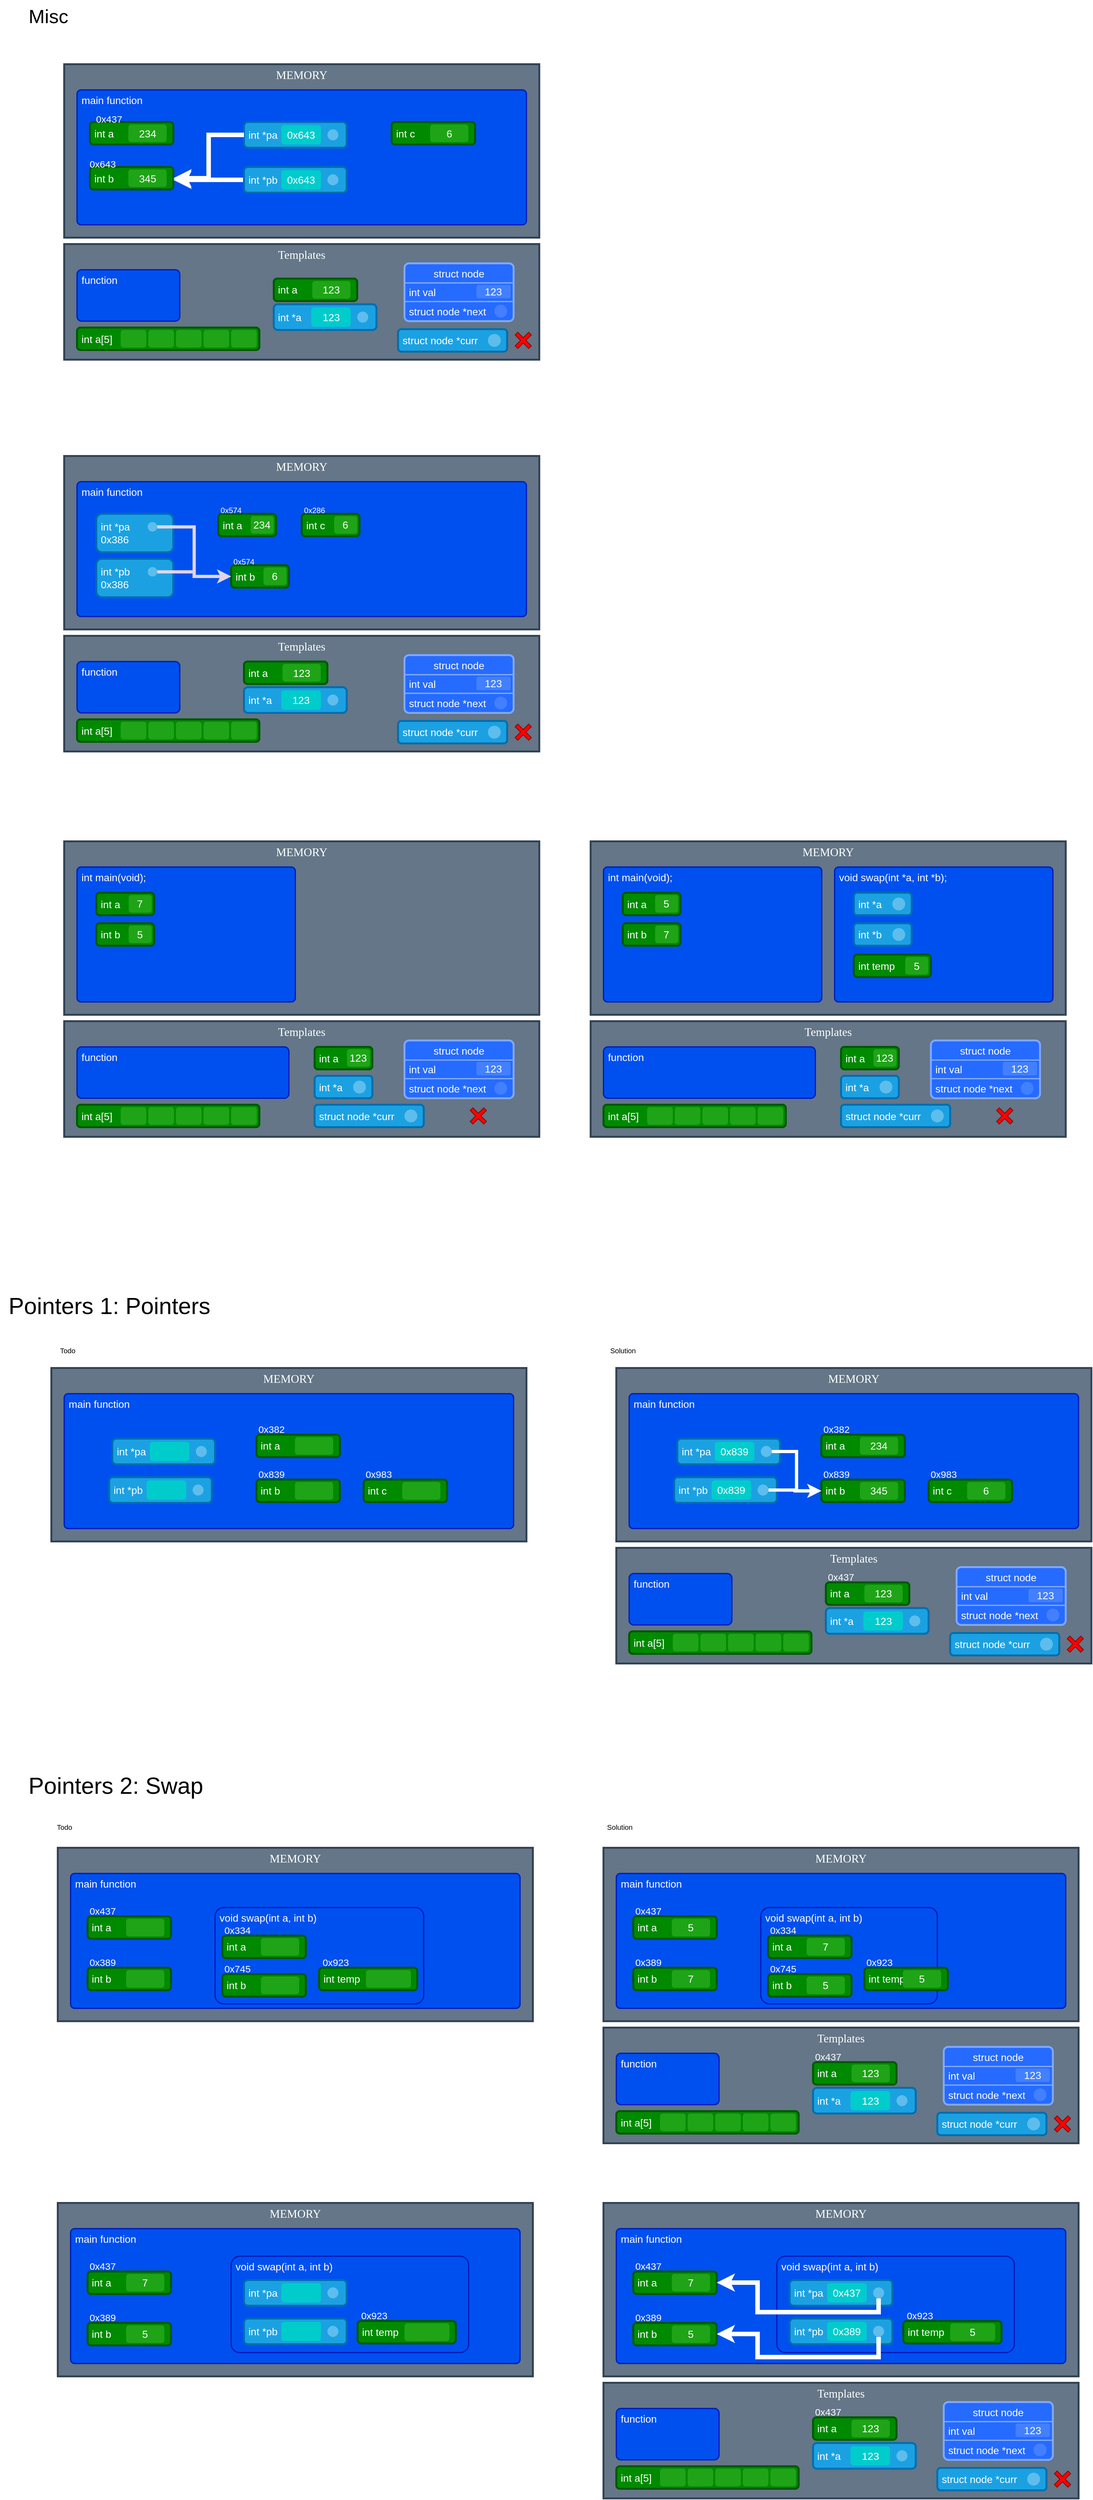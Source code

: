 <mxfile version="23.1.4" type="device">
  <diagram id="VETX_M65RFimHMxo_6VA" name="Page-1">
    <mxGraphModel dx="3143" dy="4266" grid="1" gridSize="10" guides="1" tooltips="1" connect="1" arrows="1" fold="1" page="1" pageScale="1" pageWidth="827" pageHeight="1169" math="0" shadow="0">
      <root>
        <mxCell id="0" />
        <mxCell id="1" parent="0" />
        <mxCell id="YAuWAVg-vIqlQoeMwcdk-98" value="&lt;font style=&quot;font-size: 18px;&quot; face=&quot;Comic Sans MS&quot;&gt;MEMORY&lt;/font&gt;" style="rounded=0;whiteSpace=wrap;html=1;verticalAlign=top;strokeWidth=3;fillColor=#647687;strokeColor=#314354;fontColor=#ffffff;" parent="1" vertex="1">
          <mxGeometry x="460" y="300" width="740" height="270" as="geometry" />
        </mxCell>
        <mxCell id="YAuWAVg-vIqlQoeMwcdk-73" value="main function" style="rounded=1;whiteSpace=wrap;html=1;verticalAlign=top;align=left;spacingLeft=5;fillColor=#0050ef;strokeColor=#001DBC;fontColor=#ffffff;strokeWidth=2;fontSize=16;arcSize=3;" parent="1" vertex="1">
          <mxGeometry x="480" y="340" width="700" height="210" as="geometry" />
        </mxCell>
        <mxCell id="AWdPsdAmOmkkyqOufn5j-1" value="&lt;font style=&quot;font-size: 18px;&quot;&gt;Templates&lt;br&gt;&lt;/font&gt;" style="rounded=0;whiteSpace=wrap;html=1;fillColor=#647687;strokeColor=#314354;strokeWidth=3;verticalAlign=top;fontColor=#ffffff;fontFamily=Comic Sans MS;" parent="1" vertex="1">
          <mxGeometry x="460" y="580" width="740" height="180" as="geometry" />
        </mxCell>
        <mxCell id="AWdPsdAmOmkkyqOufn5j-2" value="" style="group" parent="1" vertex="1" connectable="0">
          <mxGeometry x="740" y="660" width="160" height="40" as="geometry" />
        </mxCell>
        <mxCell id="AWdPsdAmOmkkyqOufn5j-3" value="int *a" style="rounded=1;whiteSpace=wrap;html=1;strokeWidth=3;fillColor=#1ba1e2;fontColor=#ffffff;strokeColor=#006EAF;fontSize=16;align=left;spacingLeft=5;" parent="AWdPsdAmOmkkyqOufn5j-2" vertex="1">
          <mxGeometry width="160" height="40" as="geometry" />
        </mxCell>
        <mxCell id="AWdPsdAmOmkkyqOufn5j-4" value="" style="ellipse;whiteSpace=wrap;html=1;aspect=fixed;strokeColor=none;fillColor=#5ebdec;" parent="AWdPsdAmOmkkyqOufn5j-2" vertex="1">
          <mxGeometry x="129.997" y="11.429" width="17.143" height="17.143" as="geometry" />
        </mxCell>
        <mxCell id="nimxDePNCSVq4aicAcvI-155" value="123" style="rounded=1;whiteSpace=wrap;html=1;fillColor=#00CCCC;strokeColor=none;fontSize=16;fontColor=#FFFFFF;" parent="AWdPsdAmOmkkyqOufn5j-2" vertex="1">
          <mxGeometry x="58.4" y="5" width="61.6" height="30" as="geometry" />
        </mxCell>
        <mxCell id="AWdPsdAmOmkkyqOufn5j-5" value="" style="group" parent="1" vertex="1" connectable="0">
          <mxGeometry x="740" y="620" width="130" height="35" as="geometry" />
        </mxCell>
        <mxCell id="AWdPsdAmOmkkyqOufn5j-6" value="int a" style="rounded=1;whiteSpace=wrap;html=1;strokeWidth=3;fillColor=#008a00;fontColor=#ffffff;strokeColor=#005700;fontSize=16;align=left;spacingLeft=5;" parent="AWdPsdAmOmkkyqOufn5j-5" vertex="1">
          <mxGeometry width="130" height="35" as="geometry" />
        </mxCell>
        <mxCell id="AWdPsdAmOmkkyqOufn5j-7" value="123" style="rounded=1;whiteSpace=wrap;html=1;fillColor=#1fa417;strokeColor=none;fontSize=16;fontColor=#FFFFFF;" parent="AWdPsdAmOmkkyqOufn5j-5" vertex="1">
          <mxGeometry x="60" y="3.75" width="59.6" height="27.5" as="geometry" />
        </mxCell>
        <mxCell id="AWdPsdAmOmkkyqOufn5j-8" value="function" style="rounded=1;whiteSpace=wrap;html=1;verticalAlign=top;align=left;spacingLeft=5;fillColor=#0050ef;strokeColor=#001DBC;fontColor=#ffffff;strokeWidth=2;fontSize=16;arcSize=9;" parent="1" vertex="1">
          <mxGeometry x="480" y="620" width="160" height="80" as="geometry" />
        </mxCell>
        <mxCell id="AWdPsdAmOmkkyqOufn5j-9" value="" style="group;fontColor=#ffffff;" parent="1" vertex="1" connectable="0">
          <mxGeometry x="990" y="610" width="170" height="95" as="geometry" />
        </mxCell>
        <mxCell id="AWdPsdAmOmkkyqOufn5j-10" value="struct node" style="rounded=1;whiteSpace=wrap;html=1;strokeWidth=3;fillColor=#266bff;fontColor=#FFFFFF;strokeColor=#80a8ff;fontSize=16;arcSize=8;verticalAlign=top;" parent="AWdPsdAmOmkkyqOufn5j-9" vertex="1">
          <mxGeometry width="170" height="90" as="geometry" />
        </mxCell>
        <mxCell id="AWdPsdAmOmkkyqOufn5j-11" value="" style="group;fontColor=#ffffff;" parent="AWdPsdAmOmkkyqOufn5j-9" vertex="1" connectable="0">
          <mxGeometry y="30.5" width="170" height="29" as="geometry" />
        </mxCell>
        <mxCell id="AWdPsdAmOmkkyqOufn5j-12" value="int val" style="rounded=0;whiteSpace=wrap;html=1;fontFamily=Helvetica;fontSize=16;fontColor=#ffffff;fillColor=none;strokeWidth=2;strokeColor=#80a8ff;align=left;spacingLeft=5;" parent="AWdPsdAmOmkkyqOufn5j-11" vertex="1">
          <mxGeometry width="170" height="29" as="geometry" />
        </mxCell>
        <mxCell id="AWdPsdAmOmkkyqOufn5j-13" value="&lt;font style=&quot;font-size: 16px;&quot;&gt;123&lt;/font&gt;" style="rounded=1;whiteSpace=wrap;html=1;fontFamily=Helvetica;fontSize=11;fontColor=#ffffff;strokeColor=none;fillColor=#4280ff;" parent="AWdPsdAmOmkkyqOufn5j-11" vertex="1">
          <mxGeometry x="112" y="3" width="53.46" height="21" as="geometry" />
        </mxCell>
        <mxCell id="AWdPsdAmOmkkyqOufn5j-14" value="&lt;font style=&quot;font-size: 16px;&quot;&gt;struct node *next&lt;br&gt;&lt;/font&gt;" style="text;html=1;strokeColor=none;fillColor=none;align=left;verticalAlign=middle;whiteSpace=wrap;rounded=0;fontSize=11;fontFamily=Helvetica;fontColor=#FFFFFF;spacingLeft=5;" parent="AWdPsdAmOmkkyqOufn5j-9" vertex="1">
          <mxGeometry y="59.5" width="160" height="30" as="geometry" />
        </mxCell>
        <mxCell id="AWdPsdAmOmkkyqOufn5j-15" value="" style="ellipse;whiteSpace=wrap;html=1;aspect=fixed;fontFamily=Helvetica;fontSize=11;fontColor=default;strokeColor=none;fillColor=#4280ff;" parent="AWdPsdAmOmkkyqOufn5j-9" vertex="1">
          <mxGeometry x="140" y="64.5" width="20" height="20" as="geometry" />
        </mxCell>
        <mxCell id="AWdPsdAmOmkkyqOufn5j-16" value="" style="group" parent="1" vertex="1" connectable="0">
          <mxGeometry x="980" y="712.5" width="170" height="35" as="geometry" />
        </mxCell>
        <mxCell id="AWdPsdAmOmkkyqOufn5j-17" value="struct node *curr" style="rounded=1;whiteSpace=wrap;html=1;strokeWidth=3;fillColor=#1ba1e2;fontColor=#ffffff;strokeColor=#006EAF;fontSize=16;align=left;spacingLeft=5;" parent="AWdPsdAmOmkkyqOufn5j-16" vertex="1">
          <mxGeometry width="170" height="35" as="geometry" />
        </mxCell>
        <mxCell id="AWdPsdAmOmkkyqOufn5j-18" value="" style="ellipse;whiteSpace=wrap;html=1;aspect=fixed;strokeColor=none;fillColor=#5ebdec;" parent="AWdPsdAmOmkkyqOufn5j-16" vertex="1">
          <mxGeometry x="140" y="7.5" width="20" height="20" as="geometry" />
        </mxCell>
        <mxCell id="AWdPsdAmOmkkyqOufn5j-19" value="" style="group" parent="1" vertex="1" connectable="0">
          <mxGeometry x="480" y="710" width="290" height="35" as="geometry" />
        </mxCell>
        <mxCell id="AWdPsdAmOmkkyqOufn5j-20" value="int a[5]" style="rounded=1;whiteSpace=wrap;html=1;strokeWidth=3;fillColor=#008a00;fontColor=#ffffff;strokeColor=#005700;fontSize=16;align=left;spacingLeft=5;" parent="AWdPsdAmOmkkyqOufn5j-19" vertex="1">
          <mxGeometry width="284" height="35" as="geometry" />
        </mxCell>
        <mxCell id="AWdPsdAmOmkkyqOufn5j-21" value="" style="rounded=1;whiteSpace=wrap;html=1;fillColor=#1fa417;strokeColor=none;fontSize=16;fontColor=#FFFFFF;" parent="AWdPsdAmOmkkyqOufn5j-19" vertex="1">
          <mxGeometry x="68" y="3.75" width="40" height="27.5" as="geometry" />
        </mxCell>
        <mxCell id="AWdPsdAmOmkkyqOufn5j-22" value="" style="rounded=1;whiteSpace=wrap;html=1;fillColor=#1fa417;strokeColor=none;fontSize=16;fontColor=#FFFFFF;" parent="AWdPsdAmOmkkyqOufn5j-19" vertex="1">
          <mxGeometry x="111" y="3.75" width="40" height="27.5" as="geometry" />
        </mxCell>
        <mxCell id="AWdPsdAmOmkkyqOufn5j-23" value="" style="rounded=1;whiteSpace=wrap;html=1;fillColor=#1fa417;strokeColor=none;fontSize=16;fontColor=#FFFFFF;" parent="AWdPsdAmOmkkyqOufn5j-19" vertex="1">
          <mxGeometry x="154" y="3.75" width="40" height="27.5" as="geometry" />
        </mxCell>
        <mxCell id="AWdPsdAmOmkkyqOufn5j-24" value="" style="rounded=1;whiteSpace=wrap;html=1;fillColor=#1fa417;strokeColor=none;fontSize=16;fontColor=#FFFFFF;" parent="AWdPsdAmOmkkyqOufn5j-19" vertex="1">
          <mxGeometry x="197" y="3.75" width="40" height="27.5" as="geometry" />
        </mxCell>
        <mxCell id="AWdPsdAmOmkkyqOufn5j-25" value="" style="rounded=1;whiteSpace=wrap;html=1;fillColor=#1fa417;strokeColor=none;fontSize=16;fontColor=#FFFFFF;" parent="AWdPsdAmOmkkyqOufn5j-19" vertex="1">
          <mxGeometry x="240" y="3.75" width="40" height="27.5" as="geometry" />
        </mxCell>
        <mxCell id="AWdPsdAmOmkkyqOufn5j-26" value="" style="shape=cross;whiteSpace=wrap;html=1;rotation=45;fillColor=#ff0000;fontColor=#ffffff;strokeColor=#6F0000;" parent="1" vertex="1">
          <mxGeometry x="1160" y="715" width="30" height="30" as="geometry" />
        </mxCell>
        <mxCell id="nimxDePNCSVq4aicAcvI-1" value="" style="group" parent="1" vertex="1" connectable="0">
          <mxGeometry x="700" y="390" width="90" height="35" as="geometry" />
        </mxCell>
        <mxCell id="nimxDePNCSVq4aicAcvI-2" value="int a" style="rounded=1;whiteSpace=wrap;html=1;strokeWidth=3;fillColor=#008a00;fontColor=#ffffff;strokeColor=#005700;fontSize=16;align=left;spacingLeft=5;" parent="nimxDePNCSVq4aicAcvI-1" vertex="1">
          <mxGeometry width="90" height="35" as="geometry" />
        </mxCell>
        <mxCell id="nimxDePNCSVq4aicAcvI-3" value="234" style="rounded=1;whiteSpace=wrap;html=1;fillColor=#1fa417;strokeColor=none;fontSize=16;fontColor=#FFFFFF;" parent="nimxDePNCSVq4aicAcvI-1" vertex="1">
          <mxGeometry x="50.4" y="3.5" width="36" height="27.5" as="geometry" />
        </mxCell>
        <mxCell id="nimxDePNCSVq4aicAcvI-16" value="&lt;font color=&quot;#ffffff&quot;&gt;0x574&lt;/font&gt;" style="text;strokeColor=none;align=center;fillColor=none;html=1;verticalAlign=middle;whiteSpace=wrap;rounded=0;labelPosition=center;verticalLabelPosition=middle;" parent="nimxDePNCSVq4aicAcvI-1" vertex="1">
          <mxGeometry x="-9.6" y="-20" width="60" height="30" as="geometry" />
        </mxCell>
        <mxCell id="nimxDePNCSVq4aicAcvI-4" value="" style="group" parent="1" vertex="1" connectable="0">
          <mxGeometry x="720" y="470" width="90" height="35" as="geometry" />
        </mxCell>
        <mxCell id="nimxDePNCSVq4aicAcvI-5" value="int b" style="rounded=1;whiteSpace=wrap;html=1;strokeWidth=3;fillColor=#008a00;fontColor=#ffffff;strokeColor=#005700;fontSize=16;align=left;spacingLeft=5;" parent="nimxDePNCSVq4aicAcvI-4" vertex="1">
          <mxGeometry width="90" height="35" as="geometry" />
        </mxCell>
        <mxCell id="nimxDePNCSVq4aicAcvI-6" value="6" style="rounded=1;whiteSpace=wrap;html=1;fillColor=#1fa417;strokeColor=none;fontSize=16;fontColor=#FFFFFF;" parent="nimxDePNCSVq4aicAcvI-4" vertex="1">
          <mxGeometry x="50.4" y="3.5" width="36" height="27.5" as="geometry" />
        </mxCell>
        <mxCell id="nimxDePNCSVq4aicAcvI-28" value="&lt;font color=&quot;#ffffff&quot;&gt;0x574&lt;/font&gt;" style="text;strokeColor=none;align=center;fillColor=none;html=1;verticalAlign=middle;whiteSpace=wrap;rounded=0;labelPosition=center;verticalLabelPosition=middle;" parent="nimxDePNCSVq4aicAcvI-4" vertex="1">
          <mxGeometry x="-9.6" y="-20" width="60" height="30" as="geometry" />
        </mxCell>
        <mxCell id="nimxDePNCSVq4aicAcvI-7" value="" style="group" parent="1" vertex="1" connectable="0">
          <mxGeometry x="510" y="390" width="120" height="60" as="geometry" />
        </mxCell>
        <mxCell id="nimxDePNCSVq4aicAcvI-8" value="int *pa&lt;br&gt;0x386" style="rounded=1;whiteSpace=wrap;html=1;strokeWidth=3;fillColor=#1ba1e2;fontColor=#ffffff;strokeColor=#006EAF;fontSize=16;align=left;spacingLeft=5;" parent="nimxDePNCSVq4aicAcvI-7" vertex="1">
          <mxGeometry width="120" height="60" as="geometry" />
        </mxCell>
        <mxCell id="nimxDePNCSVq4aicAcvI-9" value="" style="ellipse;whiteSpace=wrap;html=1;aspect=fixed;strokeColor=none;fillColor=#5ebdec;" parent="nimxDePNCSVq4aicAcvI-7" vertex="1">
          <mxGeometry x="80" y="12.857" width="14.857" height="14.857" as="geometry" />
        </mxCell>
        <mxCell id="nimxDePNCSVq4aicAcvI-11" style="edgeStyle=orthogonalEdgeStyle;rounded=0;orthogonalLoop=1;jettySize=auto;html=1;entryX=0;entryY=0.5;entryDx=0;entryDy=0;strokeWidth=5;strokeColor=#E1D5E7;" parent="1" source="nimxDePNCSVq4aicAcvI-9" target="nimxDePNCSVq4aicAcvI-5" edge="1">
          <mxGeometry relative="1" as="geometry" />
        </mxCell>
        <mxCell id="nimxDePNCSVq4aicAcvI-17" value="" style="group" parent="1" vertex="1" connectable="0">
          <mxGeometry x="510" y="460" width="120" height="60" as="geometry" />
        </mxCell>
        <mxCell id="nimxDePNCSVq4aicAcvI-18" value="int *pb&lt;br&gt;0x386" style="rounded=1;whiteSpace=wrap;html=1;strokeWidth=3;fillColor=#1ba1e2;fontColor=#ffffff;strokeColor=#006EAF;fontSize=16;align=left;spacingLeft=5;" parent="nimxDePNCSVq4aicAcvI-17" vertex="1">
          <mxGeometry width="120" height="60" as="geometry" />
        </mxCell>
        <mxCell id="nimxDePNCSVq4aicAcvI-19" value="" style="ellipse;whiteSpace=wrap;html=1;aspect=fixed;strokeColor=none;fillColor=#5ebdec;" parent="nimxDePNCSVq4aicAcvI-17" vertex="1">
          <mxGeometry x="80" y="12.857" width="14.857" height="14.857" as="geometry" />
        </mxCell>
        <mxCell id="nimxDePNCSVq4aicAcvI-20" style="edgeStyle=orthogonalEdgeStyle;rounded=0;orthogonalLoop=1;jettySize=auto;html=1;entryX=0;entryY=0.5;entryDx=0;entryDy=0;fontSize=11;strokeWidth=5;strokeColor=#E1D5E7;" parent="1" source="nimxDePNCSVq4aicAcvI-19" target="nimxDePNCSVq4aicAcvI-5" edge="1">
          <mxGeometry relative="1" as="geometry" />
        </mxCell>
        <mxCell id="nimxDePNCSVq4aicAcvI-29" value="" style="group" parent="1" vertex="1" connectable="0">
          <mxGeometry x="830" y="390" width="90" height="35" as="geometry" />
        </mxCell>
        <mxCell id="nimxDePNCSVq4aicAcvI-30" value="int c" style="rounded=1;whiteSpace=wrap;html=1;strokeWidth=3;fillColor=#008a00;fontColor=#ffffff;strokeColor=#005700;fontSize=16;align=left;spacingLeft=5;" parent="nimxDePNCSVq4aicAcvI-29" vertex="1">
          <mxGeometry width="90" height="35" as="geometry" />
        </mxCell>
        <mxCell id="nimxDePNCSVq4aicAcvI-31" value="6" style="rounded=1;whiteSpace=wrap;html=1;fillColor=#1fa417;strokeColor=none;fontSize=16;fontColor=#FFFFFF;" parent="nimxDePNCSVq4aicAcvI-29" vertex="1">
          <mxGeometry x="50.4" y="3.5" width="36" height="27.5" as="geometry" />
        </mxCell>
        <mxCell id="nimxDePNCSVq4aicAcvI-32" value="&lt;font color=&quot;#ffffff&quot;&gt;0x286&lt;/font&gt;" style="text;strokeColor=none;align=center;fillColor=none;html=1;verticalAlign=middle;whiteSpace=wrap;rounded=0;labelPosition=center;verticalLabelPosition=middle;" parent="nimxDePNCSVq4aicAcvI-29" vertex="1">
          <mxGeometry x="-9.6" y="-20" width="60" height="30" as="geometry" />
        </mxCell>
        <mxCell id="nimxDePNCSVq4aicAcvI-33" value="&lt;font style=&quot;font-size: 18px;&quot; face=&quot;Comic Sans MS&quot;&gt;MEMORY&lt;/font&gt;" style="rounded=0;whiteSpace=wrap;html=1;verticalAlign=top;strokeWidth=3;fillColor=#647687;strokeColor=#314354;fontColor=#ffffff;" parent="1" vertex="1">
          <mxGeometry x="460" y="900" width="740" height="270" as="geometry" />
        </mxCell>
        <mxCell id="nimxDePNCSVq4aicAcvI-34" value="int main(void);" style="rounded=1;whiteSpace=wrap;html=1;verticalAlign=top;align=left;spacingLeft=5;fillColor=#0050ef;strokeColor=#001DBC;fontColor=#ffffff;strokeWidth=2;fontSize=16;arcSize=3;" parent="1" vertex="1">
          <mxGeometry x="480" y="940" width="340" height="210" as="geometry" />
        </mxCell>
        <mxCell id="nimxDePNCSVq4aicAcvI-35" value="&lt;font style=&quot;font-size: 18px;&quot;&gt;Templates&lt;br&gt;&lt;/font&gt;" style="rounded=0;whiteSpace=wrap;html=1;fillColor=#647687;strokeColor=#314354;strokeWidth=3;verticalAlign=top;fontColor=#ffffff;fontFamily=Comic Sans MS;" parent="1" vertex="1">
          <mxGeometry x="460" y="1180" width="740" height="180" as="geometry" />
        </mxCell>
        <mxCell id="nimxDePNCSVq4aicAcvI-36" value="" style="group" parent="1" vertex="1" connectable="0">
          <mxGeometry x="850" y="1265" width="90" height="35" as="geometry" />
        </mxCell>
        <mxCell id="nimxDePNCSVq4aicAcvI-37" value="int *a" style="rounded=1;whiteSpace=wrap;html=1;strokeWidth=3;fillColor=#1ba1e2;fontColor=#ffffff;strokeColor=#006EAF;fontSize=16;align=left;spacingLeft=5;" parent="nimxDePNCSVq4aicAcvI-36" vertex="1">
          <mxGeometry width="90" height="35" as="geometry" />
        </mxCell>
        <mxCell id="nimxDePNCSVq4aicAcvI-38" value="" style="ellipse;whiteSpace=wrap;html=1;aspect=fixed;strokeColor=none;fillColor=#5ebdec;" parent="nimxDePNCSVq4aicAcvI-36" vertex="1">
          <mxGeometry x="60" y="7.5" width="20" height="20" as="geometry" />
        </mxCell>
        <mxCell id="nimxDePNCSVq4aicAcvI-39" value="" style="group" parent="1" vertex="1" connectable="0">
          <mxGeometry x="850" y="1220" width="90" height="35" as="geometry" />
        </mxCell>
        <mxCell id="nimxDePNCSVq4aicAcvI-40" value="int a" style="rounded=1;whiteSpace=wrap;html=1;strokeWidth=3;fillColor=#008a00;fontColor=#ffffff;strokeColor=#005700;fontSize=16;align=left;spacingLeft=5;" parent="nimxDePNCSVq4aicAcvI-39" vertex="1">
          <mxGeometry width="90" height="35" as="geometry" />
        </mxCell>
        <mxCell id="nimxDePNCSVq4aicAcvI-41" value="123" style="rounded=1;whiteSpace=wrap;html=1;fillColor=#1fa417;strokeColor=none;fontSize=16;fontColor=#FFFFFF;" parent="nimxDePNCSVq4aicAcvI-39" vertex="1">
          <mxGeometry x="50.4" y="3.5" width="36" height="27.5" as="geometry" />
        </mxCell>
        <mxCell id="nimxDePNCSVq4aicAcvI-42" value="function" style="rounded=1;whiteSpace=wrap;html=1;verticalAlign=top;align=left;spacingLeft=5;fillColor=#0050ef;strokeColor=#001DBC;fontColor=#ffffff;strokeWidth=2;fontSize=16;arcSize=9;" parent="1" vertex="1">
          <mxGeometry x="480" y="1220" width="330" height="80" as="geometry" />
        </mxCell>
        <mxCell id="nimxDePNCSVq4aicAcvI-43" value="" style="group;fontColor=#ffffff;" parent="1" vertex="1" connectable="0">
          <mxGeometry x="990" y="1210" width="170" height="95" as="geometry" />
        </mxCell>
        <mxCell id="nimxDePNCSVq4aicAcvI-44" value="struct node" style="rounded=1;whiteSpace=wrap;html=1;strokeWidth=3;fillColor=#266bff;fontColor=#FFFFFF;strokeColor=#80a8ff;fontSize=16;arcSize=8;verticalAlign=top;" parent="nimxDePNCSVq4aicAcvI-43" vertex="1">
          <mxGeometry width="170" height="90" as="geometry" />
        </mxCell>
        <mxCell id="nimxDePNCSVq4aicAcvI-45" value="" style="group;fontColor=#ffffff;" parent="nimxDePNCSVq4aicAcvI-43" vertex="1" connectable="0">
          <mxGeometry y="30.5" width="170" height="29" as="geometry" />
        </mxCell>
        <mxCell id="nimxDePNCSVq4aicAcvI-46" value="int val" style="rounded=0;whiteSpace=wrap;html=1;fontFamily=Helvetica;fontSize=16;fontColor=#ffffff;fillColor=none;strokeWidth=2;strokeColor=#80a8ff;align=left;spacingLeft=5;" parent="nimxDePNCSVq4aicAcvI-45" vertex="1">
          <mxGeometry width="170" height="29" as="geometry" />
        </mxCell>
        <mxCell id="nimxDePNCSVq4aicAcvI-47" value="&lt;font style=&quot;font-size: 16px;&quot;&gt;123&lt;/font&gt;" style="rounded=1;whiteSpace=wrap;html=1;fontFamily=Helvetica;fontSize=11;fontColor=#ffffff;strokeColor=none;fillColor=#4280ff;" parent="nimxDePNCSVq4aicAcvI-45" vertex="1">
          <mxGeometry x="112" y="3" width="53.46" height="21" as="geometry" />
        </mxCell>
        <mxCell id="nimxDePNCSVq4aicAcvI-48" value="&lt;font style=&quot;font-size: 16px;&quot;&gt;struct node *next&lt;br&gt;&lt;/font&gt;" style="text;html=1;strokeColor=none;fillColor=none;align=left;verticalAlign=middle;whiteSpace=wrap;rounded=0;fontSize=11;fontFamily=Helvetica;fontColor=#FFFFFF;spacingLeft=5;" parent="nimxDePNCSVq4aicAcvI-43" vertex="1">
          <mxGeometry y="59.5" width="160" height="30" as="geometry" />
        </mxCell>
        <mxCell id="nimxDePNCSVq4aicAcvI-49" value="" style="ellipse;whiteSpace=wrap;html=1;aspect=fixed;fontFamily=Helvetica;fontSize=11;fontColor=default;strokeColor=none;fillColor=#4280ff;" parent="nimxDePNCSVq4aicAcvI-43" vertex="1">
          <mxGeometry x="140" y="64.5" width="20" height="20" as="geometry" />
        </mxCell>
        <mxCell id="nimxDePNCSVq4aicAcvI-50" value="" style="group" parent="1" vertex="1" connectable="0">
          <mxGeometry x="850" y="1310" width="170" height="35" as="geometry" />
        </mxCell>
        <mxCell id="nimxDePNCSVq4aicAcvI-51" value="struct node *curr" style="rounded=1;whiteSpace=wrap;html=1;strokeWidth=3;fillColor=#1ba1e2;fontColor=#ffffff;strokeColor=#006EAF;fontSize=16;align=left;spacingLeft=5;" parent="nimxDePNCSVq4aicAcvI-50" vertex="1">
          <mxGeometry width="170" height="35" as="geometry" />
        </mxCell>
        <mxCell id="nimxDePNCSVq4aicAcvI-52" value="" style="ellipse;whiteSpace=wrap;html=1;aspect=fixed;strokeColor=none;fillColor=#5ebdec;" parent="nimxDePNCSVq4aicAcvI-50" vertex="1">
          <mxGeometry x="140" y="7.5" width="20" height="20" as="geometry" />
        </mxCell>
        <mxCell id="nimxDePNCSVq4aicAcvI-53" value="" style="group" parent="1" vertex="1" connectable="0">
          <mxGeometry x="480" y="1310" width="290" height="35" as="geometry" />
        </mxCell>
        <mxCell id="nimxDePNCSVq4aicAcvI-54" value="int a[5]" style="rounded=1;whiteSpace=wrap;html=1;strokeWidth=3;fillColor=#008a00;fontColor=#ffffff;strokeColor=#005700;fontSize=16;align=left;spacingLeft=5;" parent="nimxDePNCSVq4aicAcvI-53" vertex="1">
          <mxGeometry width="284" height="35" as="geometry" />
        </mxCell>
        <mxCell id="nimxDePNCSVq4aicAcvI-55" value="" style="rounded=1;whiteSpace=wrap;html=1;fillColor=#1fa417;strokeColor=none;fontSize=16;fontColor=#FFFFFF;" parent="nimxDePNCSVq4aicAcvI-53" vertex="1">
          <mxGeometry x="68" y="3.75" width="40" height="27.5" as="geometry" />
        </mxCell>
        <mxCell id="nimxDePNCSVq4aicAcvI-56" value="" style="rounded=1;whiteSpace=wrap;html=1;fillColor=#1fa417;strokeColor=none;fontSize=16;fontColor=#FFFFFF;" parent="nimxDePNCSVq4aicAcvI-53" vertex="1">
          <mxGeometry x="111" y="3.75" width="40" height="27.5" as="geometry" />
        </mxCell>
        <mxCell id="nimxDePNCSVq4aicAcvI-57" value="" style="rounded=1;whiteSpace=wrap;html=1;fillColor=#1fa417;strokeColor=none;fontSize=16;fontColor=#FFFFFF;" parent="nimxDePNCSVq4aicAcvI-53" vertex="1">
          <mxGeometry x="154" y="3.75" width="40" height="27.5" as="geometry" />
        </mxCell>
        <mxCell id="nimxDePNCSVq4aicAcvI-58" value="" style="rounded=1;whiteSpace=wrap;html=1;fillColor=#1fa417;strokeColor=none;fontSize=16;fontColor=#FFFFFF;" parent="nimxDePNCSVq4aicAcvI-53" vertex="1">
          <mxGeometry x="197" y="3.75" width="40" height="27.5" as="geometry" />
        </mxCell>
        <mxCell id="nimxDePNCSVq4aicAcvI-59" value="" style="rounded=1;whiteSpace=wrap;html=1;fillColor=#1fa417;strokeColor=none;fontSize=16;fontColor=#FFFFFF;" parent="nimxDePNCSVq4aicAcvI-53" vertex="1">
          <mxGeometry x="240" y="3.75" width="40" height="27.5" as="geometry" />
        </mxCell>
        <mxCell id="nimxDePNCSVq4aicAcvI-60" value="" style="shape=cross;whiteSpace=wrap;html=1;rotation=45;fillColor=#ff0000;fontColor=#ffffff;strokeColor=#6F0000;" parent="1" vertex="1">
          <mxGeometry x="1090" y="1312.5" width="30" height="30" as="geometry" />
        </mxCell>
        <mxCell id="nimxDePNCSVq4aicAcvI-90" value="" style="group" parent="1" vertex="1" connectable="0">
          <mxGeometry x="510" y="980" width="90" height="35" as="geometry" />
        </mxCell>
        <mxCell id="nimxDePNCSVq4aicAcvI-91" value="int a" style="rounded=1;whiteSpace=wrap;html=1;strokeWidth=3;fillColor=#008a00;fontColor=#ffffff;strokeColor=#005700;fontSize=16;align=left;spacingLeft=5;" parent="nimxDePNCSVq4aicAcvI-90" vertex="1">
          <mxGeometry width="90" height="35" as="geometry" />
        </mxCell>
        <mxCell id="nimxDePNCSVq4aicAcvI-92" value="7" style="rounded=1;whiteSpace=wrap;html=1;fillColor=#1fa417;strokeColor=none;fontSize=16;fontColor=#FFFFFF;" parent="nimxDePNCSVq4aicAcvI-90" vertex="1">
          <mxGeometry x="50.4" y="3.5" width="36" height="27.5" as="geometry" />
        </mxCell>
        <mxCell id="nimxDePNCSVq4aicAcvI-93" value="" style="group" parent="1" vertex="1" connectable="0">
          <mxGeometry x="510" y="1027.5" width="90" height="35" as="geometry" />
        </mxCell>
        <mxCell id="nimxDePNCSVq4aicAcvI-94" value="int b" style="rounded=1;whiteSpace=wrap;html=1;strokeWidth=3;fillColor=#008a00;fontColor=#ffffff;strokeColor=#005700;fontSize=16;align=left;spacingLeft=5;" parent="nimxDePNCSVq4aicAcvI-93" vertex="1">
          <mxGeometry width="90" height="35" as="geometry" />
        </mxCell>
        <mxCell id="nimxDePNCSVq4aicAcvI-95" value="5" style="rounded=1;whiteSpace=wrap;html=1;fillColor=#1fa417;strokeColor=none;fontSize=16;fontColor=#FFFFFF;" parent="nimxDePNCSVq4aicAcvI-93" vertex="1">
          <mxGeometry x="50.4" y="3.5" width="36" height="27.5" as="geometry" />
        </mxCell>
        <mxCell id="nimxDePNCSVq4aicAcvI-96" value="&lt;font style=&quot;font-size: 18px;&quot; face=&quot;Comic Sans MS&quot;&gt;MEMORY&lt;/font&gt;" style="rounded=0;whiteSpace=wrap;html=1;verticalAlign=top;strokeWidth=3;fillColor=#647687;strokeColor=#314354;fontColor=#ffffff;" parent="1" vertex="1">
          <mxGeometry x="1280" y="900" width="740" height="270" as="geometry" />
        </mxCell>
        <mxCell id="nimxDePNCSVq4aicAcvI-97" value="int main(void);" style="rounded=1;whiteSpace=wrap;html=1;verticalAlign=top;align=left;spacingLeft=5;fillColor=#0050ef;strokeColor=#001DBC;fontColor=#ffffff;strokeWidth=2;fontSize=16;arcSize=3;" parent="1" vertex="1">
          <mxGeometry x="1300" y="940" width="340" height="210" as="geometry" />
        </mxCell>
        <mxCell id="nimxDePNCSVq4aicAcvI-98" value="&lt;font style=&quot;font-size: 18px;&quot;&gt;Templates&lt;br&gt;&lt;/font&gt;" style="rounded=0;whiteSpace=wrap;html=1;fillColor=#647687;strokeColor=#314354;strokeWidth=3;verticalAlign=top;fontColor=#ffffff;fontFamily=Comic Sans MS;" parent="1" vertex="1">
          <mxGeometry x="1280" y="1180" width="740" height="180" as="geometry" />
        </mxCell>
        <mxCell id="nimxDePNCSVq4aicAcvI-99" value="" style="group" parent="1" vertex="1" connectable="0">
          <mxGeometry x="1670" y="1265" width="90" height="35" as="geometry" />
        </mxCell>
        <mxCell id="nimxDePNCSVq4aicAcvI-100" value="int *a" style="rounded=1;whiteSpace=wrap;html=1;strokeWidth=3;fillColor=#1ba1e2;fontColor=#ffffff;strokeColor=#006EAF;fontSize=16;align=left;spacingLeft=5;" parent="nimxDePNCSVq4aicAcvI-99" vertex="1">
          <mxGeometry width="90" height="35" as="geometry" />
        </mxCell>
        <mxCell id="nimxDePNCSVq4aicAcvI-101" value="" style="ellipse;whiteSpace=wrap;html=1;aspect=fixed;strokeColor=none;fillColor=#5ebdec;" parent="nimxDePNCSVq4aicAcvI-99" vertex="1">
          <mxGeometry x="60" y="7.5" width="20" height="20" as="geometry" />
        </mxCell>
        <mxCell id="nimxDePNCSVq4aicAcvI-102" value="" style="group" parent="1" vertex="1" connectable="0">
          <mxGeometry x="1670" y="1220" width="90" height="35" as="geometry" />
        </mxCell>
        <mxCell id="nimxDePNCSVq4aicAcvI-103" value="int a" style="rounded=1;whiteSpace=wrap;html=1;strokeWidth=3;fillColor=#008a00;fontColor=#ffffff;strokeColor=#005700;fontSize=16;align=left;spacingLeft=5;" parent="nimxDePNCSVq4aicAcvI-102" vertex="1">
          <mxGeometry width="90" height="35" as="geometry" />
        </mxCell>
        <mxCell id="nimxDePNCSVq4aicAcvI-104" value="123" style="rounded=1;whiteSpace=wrap;html=1;fillColor=#1fa417;strokeColor=none;fontSize=16;fontColor=#FFFFFF;" parent="nimxDePNCSVq4aicAcvI-102" vertex="1">
          <mxGeometry x="50.4" y="3.5" width="36" height="27.5" as="geometry" />
        </mxCell>
        <mxCell id="nimxDePNCSVq4aicAcvI-105" value="function" style="rounded=1;whiteSpace=wrap;html=1;verticalAlign=top;align=left;spacingLeft=5;fillColor=#0050ef;strokeColor=#001DBC;fontColor=#ffffff;strokeWidth=2;fontSize=16;arcSize=9;" parent="1" vertex="1">
          <mxGeometry x="1300" y="1220" width="330" height="80" as="geometry" />
        </mxCell>
        <mxCell id="nimxDePNCSVq4aicAcvI-106" value="" style="group;fontColor=#ffffff;" parent="1" vertex="1" connectable="0">
          <mxGeometry x="1810" y="1210" width="170" height="95" as="geometry" />
        </mxCell>
        <mxCell id="nimxDePNCSVq4aicAcvI-107" value="struct node" style="rounded=1;whiteSpace=wrap;html=1;strokeWidth=3;fillColor=#266bff;fontColor=#FFFFFF;strokeColor=#80a8ff;fontSize=16;arcSize=8;verticalAlign=top;" parent="nimxDePNCSVq4aicAcvI-106" vertex="1">
          <mxGeometry width="170" height="90" as="geometry" />
        </mxCell>
        <mxCell id="nimxDePNCSVq4aicAcvI-108" value="" style="group;fontColor=#ffffff;" parent="nimxDePNCSVq4aicAcvI-106" vertex="1" connectable="0">
          <mxGeometry y="30.5" width="170" height="29" as="geometry" />
        </mxCell>
        <mxCell id="nimxDePNCSVq4aicAcvI-109" value="int val" style="rounded=0;whiteSpace=wrap;html=1;fontFamily=Helvetica;fontSize=16;fontColor=#ffffff;fillColor=none;strokeWidth=2;strokeColor=#80a8ff;align=left;spacingLeft=5;" parent="nimxDePNCSVq4aicAcvI-108" vertex="1">
          <mxGeometry width="170" height="29" as="geometry" />
        </mxCell>
        <mxCell id="nimxDePNCSVq4aicAcvI-110" value="&lt;font style=&quot;font-size: 16px;&quot;&gt;123&lt;/font&gt;" style="rounded=1;whiteSpace=wrap;html=1;fontFamily=Helvetica;fontSize=11;fontColor=#ffffff;strokeColor=none;fillColor=#4280ff;" parent="nimxDePNCSVq4aicAcvI-108" vertex="1">
          <mxGeometry x="112" y="3" width="53.46" height="21" as="geometry" />
        </mxCell>
        <mxCell id="nimxDePNCSVq4aicAcvI-111" value="&lt;font style=&quot;font-size: 16px;&quot;&gt;struct node *next&lt;br&gt;&lt;/font&gt;" style="text;html=1;strokeColor=none;fillColor=none;align=left;verticalAlign=middle;whiteSpace=wrap;rounded=0;fontSize=11;fontFamily=Helvetica;fontColor=#FFFFFF;spacingLeft=5;" parent="nimxDePNCSVq4aicAcvI-106" vertex="1">
          <mxGeometry y="59.5" width="160" height="30" as="geometry" />
        </mxCell>
        <mxCell id="nimxDePNCSVq4aicAcvI-112" value="" style="ellipse;whiteSpace=wrap;html=1;aspect=fixed;fontFamily=Helvetica;fontSize=11;fontColor=default;strokeColor=none;fillColor=#4280ff;" parent="nimxDePNCSVq4aicAcvI-106" vertex="1">
          <mxGeometry x="140" y="64.5" width="20" height="20" as="geometry" />
        </mxCell>
        <mxCell id="nimxDePNCSVq4aicAcvI-113" value="" style="group" parent="1" vertex="1" connectable="0">
          <mxGeometry x="1670" y="1310" width="170" height="35" as="geometry" />
        </mxCell>
        <mxCell id="nimxDePNCSVq4aicAcvI-114" value="struct node *curr" style="rounded=1;whiteSpace=wrap;html=1;strokeWidth=3;fillColor=#1ba1e2;fontColor=#ffffff;strokeColor=#006EAF;fontSize=16;align=left;spacingLeft=5;" parent="nimxDePNCSVq4aicAcvI-113" vertex="1">
          <mxGeometry width="170" height="35" as="geometry" />
        </mxCell>
        <mxCell id="nimxDePNCSVq4aicAcvI-115" value="" style="ellipse;whiteSpace=wrap;html=1;aspect=fixed;strokeColor=none;fillColor=#5ebdec;" parent="nimxDePNCSVq4aicAcvI-113" vertex="1">
          <mxGeometry x="140" y="7.5" width="20" height="20" as="geometry" />
        </mxCell>
        <mxCell id="nimxDePNCSVq4aicAcvI-116" value="" style="group" parent="1" vertex="1" connectable="0">
          <mxGeometry x="1300" y="1310" width="290" height="35" as="geometry" />
        </mxCell>
        <mxCell id="nimxDePNCSVq4aicAcvI-117" value="int a[5]" style="rounded=1;whiteSpace=wrap;html=1;strokeWidth=3;fillColor=#008a00;fontColor=#ffffff;strokeColor=#005700;fontSize=16;align=left;spacingLeft=5;" parent="nimxDePNCSVq4aicAcvI-116" vertex="1">
          <mxGeometry width="284" height="35" as="geometry" />
        </mxCell>
        <mxCell id="nimxDePNCSVq4aicAcvI-118" value="" style="rounded=1;whiteSpace=wrap;html=1;fillColor=#1fa417;strokeColor=none;fontSize=16;fontColor=#FFFFFF;" parent="nimxDePNCSVq4aicAcvI-116" vertex="1">
          <mxGeometry x="68" y="3.75" width="40" height="27.5" as="geometry" />
        </mxCell>
        <mxCell id="nimxDePNCSVq4aicAcvI-119" value="" style="rounded=1;whiteSpace=wrap;html=1;fillColor=#1fa417;strokeColor=none;fontSize=16;fontColor=#FFFFFF;" parent="nimxDePNCSVq4aicAcvI-116" vertex="1">
          <mxGeometry x="111" y="3.75" width="40" height="27.5" as="geometry" />
        </mxCell>
        <mxCell id="nimxDePNCSVq4aicAcvI-120" value="" style="rounded=1;whiteSpace=wrap;html=1;fillColor=#1fa417;strokeColor=none;fontSize=16;fontColor=#FFFFFF;" parent="nimxDePNCSVq4aicAcvI-116" vertex="1">
          <mxGeometry x="154" y="3.75" width="40" height="27.5" as="geometry" />
        </mxCell>
        <mxCell id="nimxDePNCSVq4aicAcvI-121" value="" style="rounded=1;whiteSpace=wrap;html=1;fillColor=#1fa417;strokeColor=none;fontSize=16;fontColor=#FFFFFF;" parent="nimxDePNCSVq4aicAcvI-116" vertex="1">
          <mxGeometry x="197" y="3.75" width="40" height="27.5" as="geometry" />
        </mxCell>
        <mxCell id="nimxDePNCSVq4aicAcvI-122" value="" style="rounded=1;whiteSpace=wrap;html=1;fillColor=#1fa417;strokeColor=none;fontSize=16;fontColor=#FFFFFF;" parent="nimxDePNCSVq4aicAcvI-116" vertex="1">
          <mxGeometry x="240" y="3.75" width="40" height="27.5" as="geometry" />
        </mxCell>
        <mxCell id="nimxDePNCSVq4aicAcvI-123" value="" style="shape=cross;whiteSpace=wrap;html=1;rotation=45;fillColor=#ff0000;fontColor=#ffffff;strokeColor=#6F0000;" parent="1" vertex="1">
          <mxGeometry x="1910" y="1312.5" width="30" height="30" as="geometry" />
        </mxCell>
        <mxCell id="nimxDePNCSVq4aicAcvI-124" value="void swap(int *a, int *b);" style="rounded=1;whiteSpace=wrap;html=1;verticalAlign=top;align=left;spacingLeft=5;fillColor=#0050ef;strokeColor=#001DBC;fontColor=#ffffff;strokeWidth=2;fontSize=16;arcSize=3;" parent="1" vertex="1">
          <mxGeometry x="1660" y="940" width="340" height="210" as="geometry" />
        </mxCell>
        <mxCell id="nimxDePNCSVq4aicAcvI-131" value="int temp" style="rounded=1;whiteSpace=wrap;html=1;strokeWidth=3;fillColor=#008a00;fontColor=#ffffff;strokeColor=#005700;fontSize=16;align=left;spacingLeft=5;" parent="1" vertex="1">
          <mxGeometry x="1690" y="1076.25" width="120" height="35" as="geometry" />
        </mxCell>
        <mxCell id="nimxDePNCSVq4aicAcvI-132" value="5" style="rounded=1;whiteSpace=wrap;html=1;fillColor=#1fa417;strokeColor=none;fontSize=16;fontColor=#FFFFFF;" parent="1" vertex="1">
          <mxGeometry x="1770" y="1080" width="36" height="27.5" as="geometry" />
        </mxCell>
        <mxCell id="nimxDePNCSVq4aicAcvI-133" value="" style="group" parent="1" vertex="1" connectable="0">
          <mxGeometry x="1330" y="980" width="90" height="35" as="geometry" />
        </mxCell>
        <mxCell id="nimxDePNCSVq4aicAcvI-134" value="int a" style="rounded=1;whiteSpace=wrap;html=1;strokeWidth=3;fillColor=#008a00;fontColor=#ffffff;strokeColor=#005700;fontSize=16;align=left;spacingLeft=5;" parent="nimxDePNCSVq4aicAcvI-133" vertex="1">
          <mxGeometry width="90" height="35" as="geometry" />
        </mxCell>
        <mxCell id="nimxDePNCSVq4aicAcvI-135" value="5" style="rounded=1;whiteSpace=wrap;html=1;fillColor=#1fa417;strokeColor=none;fontSize=16;fontColor=#FFFFFF;" parent="nimxDePNCSVq4aicAcvI-133" vertex="1">
          <mxGeometry x="50.4" y="3.5" width="36" height="27.5" as="geometry" />
        </mxCell>
        <mxCell id="nimxDePNCSVq4aicAcvI-136" value="" style="group" parent="1" vertex="1" connectable="0">
          <mxGeometry x="1330" y="1027.5" width="90" height="35" as="geometry" />
        </mxCell>
        <mxCell id="nimxDePNCSVq4aicAcvI-137" value="int b" style="rounded=1;whiteSpace=wrap;html=1;strokeWidth=3;fillColor=#008a00;fontColor=#ffffff;strokeColor=#005700;fontSize=16;align=left;spacingLeft=5;" parent="nimxDePNCSVq4aicAcvI-136" vertex="1">
          <mxGeometry width="90" height="35" as="geometry" />
        </mxCell>
        <mxCell id="nimxDePNCSVq4aicAcvI-138" value="7" style="rounded=1;whiteSpace=wrap;html=1;fillColor=#1fa417;strokeColor=none;fontSize=16;fontColor=#FFFFFF;" parent="nimxDePNCSVq4aicAcvI-136" vertex="1">
          <mxGeometry x="50.4" y="3.5" width="36" height="27.5" as="geometry" />
        </mxCell>
        <mxCell id="nimxDePNCSVq4aicAcvI-142" value="" style="group" parent="1" vertex="1" connectable="0">
          <mxGeometry x="1690" y="980" width="90" height="35" as="geometry" />
        </mxCell>
        <mxCell id="nimxDePNCSVq4aicAcvI-143" value="int *a" style="rounded=1;whiteSpace=wrap;html=1;strokeWidth=3;fillColor=#1ba1e2;fontColor=#ffffff;strokeColor=#006EAF;fontSize=16;align=left;spacingLeft=5;" parent="nimxDePNCSVq4aicAcvI-142" vertex="1">
          <mxGeometry width="90" height="35" as="geometry" />
        </mxCell>
        <mxCell id="nimxDePNCSVq4aicAcvI-144" value="" style="ellipse;whiteSpace=wrap;html=1;aspect=fixed;strokeColor=none;fillColor=#5ebdec;" parent="nimxDePNCSVq4aicAcvI-142" vertex="1">
          <mxGeometry x="60" y="7.5" width="20" height="20" as="geometry" />
        </mxCell>
        <mxCell id="nimxDePNCSVq4aicAcvI-146" value="" style="group" parent="1" vertex="1" connectable="0">
          <mxGeometry x="1690" y="1027.5" width="90" height="35" as="geometry" />
        </mxCell>
        <mxCell id="nimxDePNCSVq4aicAcvI-147" value="int *b" style="rounded=1;whiteSpace=wrap;html=1;strokeWidth=3;fillColor=#1ba1e2;fontColor=#ffffff;strokeColor=#006EAF;fontSize=16;align=left;spacingLeft=5;" parent="nimxDePNCSVq4aicAcvI-146" vertex="1">
          <mxGeometry width="90" height="35" as="geometry" />
        </mxCell>
        <mxCell id="nimxDePNCSVq4aicAcvI-148" value="" style="ellipse;whiteSpace=wrap;html=1;aspect=fixed;strokeColor=none;fillColor=#5ebdec;" parent="nimxDePNCSVq4aicAcvI-146" vertex="1">
          <mxGeometry x="60" y="7.5" width="20" height="20" as="geometry" />
        </mxCell>
        <mxCell id="OiGC2XvCSBzDqs8YYnXH-9" value="&lt;font style=&quot;font-size: 18px;&quot; face=&quot;Comic Sans MS&quot;&gt;MEMORY&lt;/font&gt;" style="rounded=0;whiteSpace=wrap;html=1;verticalAlign=top;strokeWidth=3;fillColor=#647687;strokeColor=#314354;fontColor=#ffffff;" parent="1" vertex="1">
          <mxGeometry x="440" y="1720" width="740" height="270" as="geometry" />
        </mxCell>
        <mxCell id="OiGC2XvCSBzDqs8YYnXH-10" value="main function" style="rounded=1;whiteSpace=wrap;html=1;verticalAlign=top;align=left;spacingLeft=5;fillColor=#0050ef;strokeColor=#001DBC;fontColor=#ffffff;strokeWidth=2;fontSize=16;arcSize=3;" parent="1" vertex="1">
          <mxGeometry x="460" y="1760" width="700" height="210" as="geometry" />
        </mxCell>
        <mxCell id="OiGC2XvCSBzDqs8YYnXH-60" value="&lt;font style=&quot;font-size: 36px;&quot;&gt;Pointers 1: Pointers&lt;br&gt;&lt;/font&gt;" style="text;html=1;align=center;verticalAlign=middle;resizable=0;points=[];autosize=1;strokeColor=none;fillColor=none;fontSize=11;fontFamily=Helvetica;fontColor=default;" parent="1" vertex="1">
          <mxGeometry x="360" y="1593" width="340" height="60" as="geometry" />
        </mxCell>
        <mxCell id="OiGC2XvCSBzDqs8YYnXH-63" value="&lt;font style=&quot;font-size: 18px;&quot; face=&quot;Comic Sans MS&quot;&gt;MEMORY&lt;/font&gt;" style="rounded=0;whiteSpace=wrap;html=1;verticalAlign=top;strokeWidth=3;fillColor=#647687;strokeColor=#314354;fontColor=#ffffff;" parent="1" vertex="1">
          <mxGeometry x="450" y="2467" width="740" height="270" as="geometry" />
        </mxCell>
        <mxCell id="OiGC2XvCSBzDqs8YYnXH-64" value="main function" style="rounded=1;whiteSpace=wrap;html=1;verticalAlign=top;align=left;spacingLeft=5;fillColor=#0050ef;strokeColor=#001DBC;fontColor=#ffffff;strokeWidth=2;fontSize=16;arcSize=3;" parent="1" vertex="1">
          <mxGeometry x="470" y="2507" width="700" height="210" as="geometry" />
        </mxCell>
        <mxCell id="OiGC2XvCSBzDqs8YYnXH-89" value="&lt;font style=&quot;font-size: 36px;&quot;&gt;Pointers 2: Swap&lt;br&gt;&lt;/font&gt;" style="text;html=1;align=center;verticalAlign=middle;resizable=0;points=[];autosize=1;strokeColor=none;fillColor=none;fontSize=11;fontFamily=Helvetica;fontColor=default;" parent="1" vertex="1">
          <mxGeometry x="390" y="2340" width="300" height="60" as="geometry" />
        </mxCell>
        <mxCell id="OiGC2XvCSBzDqs8YYnXH-96" value="" style="group" parent="1" vertex="1" connectable="0">
          <mxGeometry x="753" y="1800" width="136.4" height="58.75" as="geometry" />
        </mxCell>
        <mxCell id="OiGC2XvCSBzDqs8YYnXH-97" value="" style="group" parent="OiGC2XvCSBzDqs8YYnXH-96" vertex="1" connectable="0">
          <mxGeometry x="6.4" y="23.75" width="130" height="35" as="geometry" />
        </mxCell>
        <mxCell id="OiGC2XvCSBzDqs8YYnXH-98" value="" style="group" parent="OiGC2XvCSBzDqs8YYnXH-97" vertex="1" connectable="0">
          <mxGeometry width="130" height="35" as="geometry" />
        </mxCell>
        <mxCell id="OiGC2XvCSBzDqs8YYnXH-99" value="int a" style="rounded=1;whiteSpace=wrap;html=1;strokeWidth=3;fillColor=#008a00;fontColor=#ffffff;strokeColor=#005700;fontSize=16;align=left;spacingLeft=5;" parent="OiGC2XvCSBzDqs8YYnXH-98" vertex="1">
          <mxGeometry width="130" height="35" as="geometry" />
        </mxCell>
        <mxCell id="OiGC2XvCSBzDqs8YYnXH-100" value="" style="rounded=1;whiteSpace=wrap;html=1;fillColor=#1fa417;strokeColor=none;fontSize=16;fontColor=#FFFFFF;" parent="OiGC2XvCSBzDqs8YYnXH-98" vertex="1">
          <mxGeometry x="60" y="3.75" width="59.6" height="27.5" as="geometry" />
        </mxCell>
        <mxCell id="OiGC2XvCSBzDqs8YYnXH-101" value="&lt;font style=&quot;font-size: 15px;&quot; color=&quot;#ffffff&quot;&gt;0x382&lt;/font&gt;" style="text;strokeColor=none;align=center;fillColor=none;html=1;verticalAlign=middle;whiteSpace=wrap;rounded=0;" parent="OiGC2XvCSBzDqs8YYnXH-96" vertex="1">
          <mxGeometry width="60" height="30" as="geometry" />
        </mxCell>
        <mxCell id="OiGC2XvCSBzDqs8YYnXH-102" value="" style="group" parent="1" vertex="1" connectable="0">
          <mxGeometry x="753" y="1870" width="136.4" height="58.75" as="geometry" />
        </mxCell>
        <mxCell id="OiGC2XvCSBzDqs8YYnXH-103" value="" style="group" parent="OiGC2XvCSBzDqs8YYnXH-102" vertex="1" connectable="0">
          <mxGeometry x="6.4" y="23.75" width="130" height="35" as="geometry" />
        </mxCell>
        <mxCell id="OiGC2XvCSBzDqs8YYnXH-104" value="" style="group" parent="OiGC2XvCSBzDqs8YYnXH-103" vertex="1" connectable="0">
          <mxGeometry width="130" height="35" as="geometry" />
        </mxCell>
        <mxCell id="OiGC2XvCSBzDqs8YYnXH-105" value="int b" style="rounded=1;whiteSpace=wrap;html=1;strokeWidth=3;fillColor=#008a00;fontColor=#ffffff;strokeColor=#005700;fontSize=16;align=left;spacingLeft=5;" parent="OiGC2XvCSBzDqs8YYnXH-104" vertex="1">
          <mxGeometry width="130" height="35" as="geometry" />
        </mxCell>
        <mxCell id="OiGC2XvCSBzDqs8YYnXH-106" value="" style="rounded=1;whiteSpace=wrap;html=1;fillColor=#1fa417;strokeColor=none;fontSize=16;fontColor=#FFFFFF;" parent="OiGC2XvCSBzDqs8YYnXH-104" vertex="1">
          <mxGeometry x="60" y="3.75" width="59.6" height="27.5" as="geometry" />
        </mxCell>
        <mxCell id="OiGC2XvCSBzDqs8YYnXH-107" value="&lt;font style=&quot;font-size: 15px;&quot; color=&quot;#ffffff&quot;&gt;0x839&lt;/font&gt;" style="text;strokeColor=none;align=center;fillColor=none;html=1;verticalAlign=middle;whiteSpace=wrap;rounded=0;" parent="OiGC2XvCSBzDqs8YYnXH-102" vertex="1">
          <mxGeometry width="60" height="30" as="geometry" />
        </mxCell>
        <mxCell id="OiGC2XvCSBzDqs8YYnXH-109" value="" style="group" parent="1" vertex="1" connectable="0">
          <mxGeometry x="535" y="1830" width="160" height="40" as="geometry" />
        </mxCell>
        <mxCell id="OiGC2XvCSBzDqs8YYnXH-110" value="int *pa" style="rounded=1;whiteSpace=wrap;html=1;strokeWidth=3;fillColor=#1ba1e2;fontColor=#ffffff;strokeColor=#006EAF;fontSize=16;align=left;spacingLeft=5;" parent="OiGC2XvCSBzDqs8YYnXH-109" vertex="1">
          <mxGeometry width="160" height="40" as="geometry" />
        </mxCell>
        <mxCell id="OiGC2XvCSBzDqs8YYnXH-111" value="" style="ellipse;whiteSpace=wrap;html=1;aspect=fixed;strokeColor=none;fillColor=#5ebdec;" parent="OiGC2XvCSBzDqs8YYnXH-109" vertex="1">
          <mxGeometry x="129.997" y="11.429" width="17.143" height="17.143" as="geometry" />
        </mxCell>
        <mxCell id="OiGC2XvCSBzDqs8YYnXH-112" value="" style="rounded=1;whiteSpace=wrap;html=1;fillColor=#00CCCC;strokeColor=none;fontSize=16;fontColor=#FFFFFF;" parent="OiGC2XvCSBzDqs8YYnXH-109" vertex="1">
          <mxGeometry x="58.4" y="5" width="61.6" height="30" as="geometry" />
        </mxCell>
        <mxCell id="OiGC2XvCSBzDqs8YYnXH-115" value="" style="group" parent="1" vertex="1" connectable="0">
          <mxGeometry x="530" y="1890" width="160" height="40" as="geometry" />
        </mxCell>
        <mxCell id="OiGC2XvCSBzDqs8YYnXH-116" value="int *pb" style="rounded=1;whiteSpace=wrap;html=1;strokeWidth=3;fillColor=#1ba1e2;fontColor=#ffffff;strokeColor=#006EAF;fontSize=16;align=left;spacingLeft=5;" parent="OiGC2XvCSBzDqs8YYnXH-115" vertex="1">
          <mxGeometry width="160" height="40" as="geometry" />
        </mxCell>
        <mxCell id="OiGC2XvCSBzDqs8YYnXH-117" value="" style="ellipse;whiteSpace=wrap;html=1;aspect=fixed;strokeColor=none;fillColor=#5ebdec;" parent="OiGC2XvCSBzDqs8YYnXH-115" vertex="1">
          <mxGeometry x="129.997" y="11.429" width="17.143" height="17.143" as="geometry" />
        </mxCell>
        <mxCell id="OiGC2XvCSBzDqs8YYnXH-118" value="" style="rounded=1;whiteSpace=wrap;html=1;fillColor=#00CCCC;strokeColor=none;fontSize=16;fontColor=#FFFFFF;" parent="OiGC2XvCSBzDqs8YYnXH-115" vertex="1">
          <mxGeometry x="58.4" y="5" width="61.6" height="30" as="geometry" />
        </mxCell>
        <mxCell id="OiGC2XvCSBzDqs8YYnXH-121" value="" style="group" parent="1" vertex="1" connectable="0">
          <mxGeometry x="920" y="1870" width="136.4" height="58.75" as="geometry" />
        </mxCell>
        <mxCell id="OiGC2XvCSBzDqs8YYnXH-122" value="" style="group" parent="OiGC2XvCSBzDqs8YYnXH-121" vertex="1" connectable="0">
          <mxGeometry x="6.4" y="23.75" width="130" height="35" as="geometry" />
        </mxCell>
        <mxCell id="OiGC2XvCSBzDqs8YYnXH-123" value="" style="group" parent="OiGC2XvCSBzDqs8YYnXH-122" vertex="1" connectable="0">
          <mxGeometry width="130" height="35" as="geometry" />
        </mxCell>
        <mxCell id="OiGC2XvCSBzDqs8YYnXH-124" value="int c" style="rounded=1;whiteSpace=wrap;html=1;strokeWidth=3;fillColor=#008a00;fontColor=#ffffff;strokeColor=#005700;fontSize=16;align=left;spacingLeft=5;" parent="OiGC2XvCSBzDqs8YYnXH-123" vertex="1">
          <mxGeometry width="130" height="35" as="geometry" />
        </mxCell>
        <mxCell id="OiGC2XvCSBzDqs8YYnXH-125" value="" style="rounded=1;whiteSpace=wrap;html=1;fillColor=#1fa417;strokeColor=none;fontSize=16;fontColor=#FFFFFF;" parent="OiGC2XvCSBzDqs8YYnXH-123" vertex="1">
          <mxGeometry x="60" y="3.75" width="59.6" height="27.5" as="geometry" />
        </mxCell>
        <mxCell id="OiGC2XvCSBzDqs8YYnXH-126" value="&lt;font style=&quot;font-size: 15px;&quot; color=&quot;#ffffff&quot;&gt;0x983&lt;/font&gt;" style="text;strokeColor=none;align=center;fillColor=none;html=1;verticalAlign=middle;whiteSpace=wrap;rounded=0;" parent="OiGC2XvCSBzDqs8YYnXH-121" vertex="1">
          <mxGeometry width="60" height="30" as="geometry" />
        </mxCell>
        <mxCell id="OiGC2XvCSBzDqs8YYnXH-128" value="" style="group" parent="1" vertex="1" connectable="0">
          <mxGeometry x="490" y="2550" width="136.4" height="58.75" as="geometry" />
        </mxCell>
        <mxCell id="OiGC2XvCSBzDqs8YYnXH-129" value="" style="group" parent="OiGC2XvCSBzDqs8YYnXH-128" vertex="1" connectable="0">
          <mxGeometry x="6.4" y="23.75" width="130" height="35" as="geometry" />
        </mxCell>
        <mxCell id="OiGC2XvCSBzDqs8YYnXH-130" value="" style="group" parent="OiGC2XvCSBzDqs8YYnXH-129" vertex="1" connectable="0">
          <mxGeometry width="130" height="35" as="geometry" />
        </mxCell>
        <mxCell id="OiGC2XvCSBzDqs8YYnXH-131" value="int a" style="rounded=1;whiteSpace=wrap;html=1;strokeWidth=3;fillColor=#008a00;fontColor=#ffffff;strokeColor=#005700;fontSize=16;align=left;spacingLeft=5;" parent="OiGC2XvCSBzDqs8YYnXH-130" vertex="1">
          <mxGeometry width="130" height="35" as="geometry" />
        </mxCell>
        <mxCell id="OiGC2XvCSBzDqs8YYnXH-132" value="" style="rounded=1;whiteSpace=wrap;html=1;fillColor=#1fa417;strokeColor=none;fontSize=16;fontColor=#FFFFFF;" parent="OiGC2XvCSBzDqs8YYnXH-130" vertex="1">
          <mxGeometry x="60" y="3.75" width="59.6" height="27.5" as="geometry" />
        </mxCell>
        <mxCell id="OiGC2XvCSBzDqs8YYnXH-133" value="&lt;font style=&quot;font-size: 15px;&quot; color=&quot;#ffffff&quot;&gt;0x437&lt;/font&gt;" style="text;strokeColor=none;align=center;fillColor=none;html=1;verticalAlign=middle;whiteSpace=wrap;rounded=0;" parent="OiGC2XvCSBzDqs8YYnXH-128" vertex="1">
          <mxGeometry width="60" height="30" as="geometry" />
        </mxCell>
        <mxCell id="OiGC2XvCSBzDqs8YYnXH-134" value="" style="group" parent="1" vertex="1" connectable="0">
          <mxGeometry x="490" y="2630" width="136.4" height="58.75" as="geometry" />
        </mxCell>
        <mxCell id="OiGC2XvCSBzDqs8YYnXH-135" value="" style="group" parent="OiGC2XvCSBzDqs8YYnXH-134" vertex="1" connectable="0">
          <mxGeometry x="6.4" y="23.75" width="130" height="35" as="geometry" />
        </mxCell>
        <mxCell id="OiGC2XvCSBzDqs8YYnXH-136" value="" style="group" parent="OiGC2XvCSBzDqs8YYnXH-135" vertex="1" connectable="0">
          <mxGeometry width="130" height="35" as="geometry" />
        </mxCell>
        <mxCell id="OiGC2XvCSBzDqs8YYnXH-137" value="int b" style="rounded=1;whiteSpace=wrap;html=1;strokeWidth=3;fillColor=#008a00;fontColor=#ffffff;strokeColor=#005700;fontSize=16;align=left;spacingLeft=5;" parent="OiGC2XvCSBzDqs8YYnXH-136" vertex="1">
          <mxGeometry width="130" height="35" as="geometry" />
        </mxCell>
        <mxCell id="OiGC2XvCSBzDqs8YYnXH-138" value="" style="rounded=1;whiteSpace=wrap;html=1;fillColor=#1fa417;strokeColor=none;fontSize=16;fontColor=#FFFFFF;" parent="OiGC2XvCSBzDqs8YYnXH-136" vertex="1">
          <mxGeometry x="60" y="3.75" width="59.6" height="27.5" as="geometry" />
        </mxCell>
        <mxCell id="OiGC2XvCSBzDqs8YYnXH-139" value="&lt;font style=&quot;font-size: 15px;&quot; color=&quot;#ffffff&quot;&gt;0x389&lt;/font&gt;" style="text;strokeColor=none;align=center;fillColor=none;html=1;verticalAlign=middle;whiteSpace=wrap;rounded=0;" parent="OiGC2XvCSBzDqs8YYnXH-134" vertex="1">
          <mxGeometry width="60" height="30" as="geometry" />
        </mxCell>
        <mxCell id="OiGC2XvCSBzDqs8YYnXH-140" value="void swap(int a, int b)" style="rounded=1;whiteSpace=wrap;html=1;verticalAlign=top;align=left;spacingLeft=5;fillColor=#0050ef;strokeColor=#001DBC;fontColor=#ffffff;strokeWidth=2;fontSize=16;arcSize=9;" parent="1" vertex="1">
          <mxGeometry x="695" y="2560" width="325" height="150" as="geometry" />
        </mxCell>
        <mxCell id="OiGC2XvCSBzDqs8YYnXH-141" value="" style="group" parent="1" vertex="1" connectable="0">
          <mxGeometry x="700" y="2580" width="136.4" height="58.75" as="geometry" />
        </mxCell>
        <mxCell id="OiGC2XvCSBzDqs8YYnXH-142" value="" style="group" parent="OiGC2XvCSBzDqs8YYnXH-141" vertex="1" connectable="0">
          <mxGeometry x="6.4" y="23.75" width="130" height="35" as="geometry" />
        </mxCell>
        <mxCell id="OiGC2XvCSBzDqs8YYnXH-143" value="" style="group" parent="OiGC2XvCSBzDqs8YYnXH-142" vertex="1" connectable="0">
          <mxGeometry width="130" height="35" as="geometry" />
        </mxCell>
        <mxCell id="OiGC2XvCSBzDqs8YYnXH-144" value="int a" style="rounded=1;whiteSpace=wrap;html=1;strokeWidth=3;fillColor=#008a00;fontColor=#ffffff;strokeColor=#005700;fontSize=16;align=left;spacingLeft=5;" parent="OiGC2XvCSBzDqs8YYnXH-143" vertex="1">
          <mxGeometry width="130" height="35" as="geometry" />
        </mxCell>
        <mxCell id="OiGC2XvCSBzDqs8YYnXH-145" value="" style="rounded=1;whiteSpace=wrap;html=1;fillColor=#1fa417;strokeColor=none;fontSize=16;fontColor=#FFFFFF;" parent="OiGC2XvCSBzDqs8YYnXH-143" vertex="1">
          <mxGeometry x="60" y="3.75" width="59.6" height="27.5" as="geometry" />
        </mxCell>
        <mxCell id="OiGC2XvCSBzDqs8YYnXH-146" value="&lt;font style=&quot;font-size: 15px;&quot; color=&quot;#ffffff&quot;&gt;0x334&lt;/font&gt;" style="text;strokeColor=none;align=center;fillColor=none;html=1;verticalAlign=middle;whiteSpace=wrap;rounded=0;" parent="OiGC2XvCSBzDqs8YYnXH-141" vertex="1">
          <mxGeometry width="60" height="30" as="geometry" />
        </mxCell>
        <mxCell id="OiGC2XvCSBzDqs8YYnXH-147" value="" style="group" parent="1" vertex="1" connectable="0">
          <mxGeometry x="700" y="2640" width="136.4" height="58.75" as="geometry" />
        </mxCell>
        <mxCell id="OiGC2XvCSBzDqs8YYnXH-148" value="" style="group" parent="OiGC2XvCSBzDqs8YYnXH-147" vertex="1" connectable="0">
          <mxGeometry x="6.4" y="23.75" width="130" height="35" as="geometry" />
        </mxCell>
        <mxCell id="OiGC2XvCSBzDqs8YYnXH-149" value="" style="group" parent="OiGC2XvCSBzDqs8YYnXH-148" vertex="1" connectable="0">
          <mxGeometry width="130" height="35" as="geometry" />
        </mxCell>
        <mxCell id="OiGC2XvCSBzDqs8YYnXH-150" value="int b" style="rounded=1;whiteSpace=wrap;html=1;strokeWidth=3;fillColor=#008a00;fontColor=#ffffff;strokeColor=#005700;fontSize=16;align=left;spacingLeft=5;" parent="OiGC2XvCSBzDqs8YYnXH-149" vertex="1">
          <mxGeometry width="130" height="35" as="geometry" />
        </mxCell>
        <mxCell id="OiGC2XvCSBzDqs8YYnXH-151" value="" style="rounded=1;whiteSpace=wrap;html=1;fillColor=#1fa417;strokeColor=none;fontSize=16;fontColor=#FFFFFF;" parent="OiGC2XvCSBzDqs8YYnXH-149" vertex="1">
          <mxGeometry x="60" y="3.75" width="59.6" height="27.5" as="geometry" />
        </mxCell>
        <mxCell id="OiGC2XvCSBzDqs8YYnXH-152" value="&lt;font style=&quot;font-size: 15px;&quot; color=&quot;#ffffff&quot;&gt;0x745&lt;/font&gt;" style="text;strokeColor=none;align=center;fillColor=none;html=1;verticalAlign=middle;whiteSpace=wrap;rounded=0;" parent="OiGC2XvCSBzDqs8YYnXH-147" vertex="1">
          <mxGeometry width="60" height="30" as="geometry" />
        </mxCell>
        <mxCell id="OiGC2XvCSBzDqs8YYnXH-153" value="" style="group" parent="1" vertex="1" connectable="0">
          <mxGeometry x="850" y="2630" width="160" height="58.75" as="geometry" />
        </mxCell>
        <mxCell id="OiGC2XvCSBzDqs8YYnXH-154" value="" style="group" parent="OiGC2XvCSBzDqs8YYnXH-153" vertex="1" connectable="0">
          <mxGeometry x="7.04" y="23.75" width="152.96" height="35" as="geometry" />
        </mxCell>
        <mxCell id="OiGC2XvCSBzDqs8YYnXH-155" value="" style="group" parent="OiGC2XvCSBzDqs8YYnXH-154" vertex="1" connectable="0">
          <mxGeometry width="152.96" height="35" as="geometry" />
        </mxCell>
        <mxCell id="OiGC2XvCSBzDqs8YYnXH-156" value="int temp" style="rounded=1;whiteSpace=wrap;html=1;strokeWidth=3;fillColor=#008a00;fontColor=#ffffff;strokeColor=#005700;fontSize=16;align=left;spacingLeft=5;" parent="OiGC2XvCSBzDqs8YYnXH-155" vertex="1">
          <mxGeometry width="152.96" height="35" as="geometry" />
        </mxCell>
        <mxCell id="OiGC2XvCSBzDqs8YYnXH-157" value="" style="rounded=1;whiteSpace=wrap;html=1;fillColor=#1fa417;strokeColor=none;fontSize=16;fontColor=#FFFFFF;" parent="OiGC2XvCSBzDqs8YYnXH-155" vertex="1">
          <mxGeometry x="72.957" y="3.75" width="70.126" height="27.5" as="geometry" />
        </mxCell>
        <mxCell id="OiGC2XvCSBzDqs8YYnXH-158" value="&lt;font style=&quot;font-size: 15px;&quot; color=&quot;#ffffff&quot;&gt;0x923&lt;/font&gt;" style="text;strokeColor=none;align=center;fillColor=none;html=1;verticalAlign=middle;whiteSpace=wrap;rounded=0;" parent="OiGC2XvCSBzDqs8YYnXH-153" vertex="1">
          <mxGeometry width="65.982" height="30" as="geometry" />
        </mxCell>
        <mxCell id="OiGC2XvCSBzDqs8YYnXH-159" value="&lt;font style=&quot;font-size: 18px;&quot; face=&quot;Comic Sans MS&quot;&gt;MEMORY&lt;/font&gt;" style="rounded=0;whiteSpace=wrap;html=1;verticalAlign=top;strokeWidth=3;fillColor=#647687;strokeColor=#314354;fontColor=#ffffff;" parent="1" vertex="1">
          <mxGeometry x="450" y="3020" width="740" height="270" as="geometry" />
        </mxCell>
        <mxCell id="OiGC2XvCSBzDqs8YYnXH-160" value="main function" style="rounded=1;whiteSpace=wrap;html=1;verticalAlign=top;align=left;spacingLeft=5;fillColor=#0050ef;strokeColor=#001DBC;fontColor=#ffffff;strokeWidth=2;fontSize=16;arcSize=3;" parent="1" vertex="1">
          <mxGeometry x="470" y="3060" width="700" height="210" as="geometry" />
        </mxCell>
        <mxCell id="OiGC2XvCSBzDqs8YYnXH-191" value="" style="group" parent="1" vertex="1" connectable="0">
          <mxGeometry x="490" y="3103" width="136.4" height="58.75" as="geometry" />
        </mxCell>
        <mxCell id="OiGC2XvCSBzDqs8YYnXH-192" value="" style="group" parent="OiGC2XvCSBzDqs8YYnXH-191" vertex="1" connectable="0">
          <mxGeometry x="6.4" y="23.75" width="130" height="35" as="geometry" />
        </mxCell>
        <mxCell id="OiGC2XvCSBzDqs8YYnXH-193" value="" style="group" parent="OiGC2XvCSBzDqs8YYnXH-192" vertex="1" connectable="0">
          <mxGeometry width="130" height="35" as="geometry" />
        </mxCell>
        <mxCell id="OiGC2XvCSBzDqs8YYnXH-194" value="int a" style="rounded=1;whiteSpace=wrap;html=1;strokeWidth=3;fillColor=#008a00;fontColor=#ffffff;strokeColor=#005700;fontSize=16;align=left;spacingLeft=5;" parent="OiGC2XvCSBzDqs8YYnXH-193" vertex="1">
          <mxGeometry width="130" height="35" as="geometry" />
        </mxCell>
        <mxCell id="OiGC2XvCSBzDqs8YYnXH-195" value="7" style="rounded=1;whiteSpace=wrap;html=1;fillColor=#1fa417;strokeColor=none;fontSize=16;fontColor=#FFFFFF;" parent="OiGC2XvCSBzDqs8YYnXH-193" vertex="1">
          <mxGeometry x="60" y="3.75" width="59.6" height="27.5" as="geometry" />
        </mxCell>
        <mxCell id="OiGC2XvCSBzDqs8YYnXH-196" value="&lt;font style=&quot;font-size: 15px;&quot; color=&quot;#ffffff&quot;&gt;0x437&lt;/font&gt;" style="text;strokeColor=none;align=center;fillColor=none;html=1;verticalAlign=middle;whiteSpace=wrap;rounded=0;" parent="OiGC2XvCSBzDqs8YYnXH-191" vertex="1">
          <mxGeometry width="60" height="30" as="geometry" />
        </mxCell>
        <mxCell id="OiGC2XvCSBzDqs8YYnXH-197" value="" style="group" parent="1" vertex="1" connectable="0">
          <mxGeometry x="490" y="3183" width="136.4" height="58.75" as="geometry" />
        </mxCell>
        <mxCell id="OiGC2XvCSBzDqs8YYnXH-198" value="" style="group" parent="OiGC2XvCSBzDqs8YYnXH-197" vertex="1" connectable="0">
          <mxGeometry x="6.4" y="23.75" width="130" height="35" as="geometry" />
        </mxCell>
        <mxCell id="OiGC2XvCSBzDqs8YYnXH-199" value="" style="group" parent="OiGC2XvCSBzDqs8YYnXH-198" vertex="1" connectable="0">
          <mxGeometry width="130" height="35" as="geometry" />
        </mxCell>
        <mxCell id="OiGC2XvCSBzDqs8YYnXH-200" value="int b" style="rounded=1;whiteSpace=wrap;html=1;strokeWidth=3;fillColor=#008a00;fontColor=#ffffff;strokeColor=#005700;fontSize=16;align=left;spacingLeft=5;" parent="OiGC2XvCSBzDqs8YYnXH-199" vertex="1">
          <mxGeometry width="130" height="35" as="geometry" />
        </mxCell>
        <mxCell id="OiGC2XvCSBzDqs8YYnXH-201" value="5" style="rounded=1;whiteSpace=wrap;html=1;fillColor=#1fa417;strokeColor=none;fontSize=16;fontColor=#FFFFFF;" parent="OiGC2XvCSBzDqs8YYnXH-199" vertex="1">
          <mxGeometry x="60" y="3.75" width="59.6" height="27.5" as="geometry" />
        </mxCell>
        <mxCell id="OiGC2XvCSBzDqs8YYnXH-202" value="&lt;font style=&quot;font-size: 15px;&quot; color=&quot;#ffffff&quot;&gt;0x389&lt;/font&gt;" style="text;strokeColor=none;align=center;fillColor=none;html=1;verticalAlign=middle;whiteSpace=wrap;rounded=0;" parent="OiGC2XvCSBzDqs8YYnXH-197" vertex="1">
          <mxGeometry width="60" height="30" as="geometry" />
        </mxCell>
        <mxCell id="Bvw_2WkxBIfK0Tm7wsNR-1" value="&lt;font style=&quot;font-size: 18px;&quot; face=&quot;Comic Sans MS&quot;&gt;MEMORY&lt;/font&gt;" style="rounded=0;whiteSpace=wrap;html=1;verticalAlign=top;strokeWidth=3;fillColor=#647687;strokeColor=#314354;fontColor=#ffffff;" vertex="1" parent="1">
          <mxGeometry x="460" y="-310" width="740" height="270" as="geometry" />
        </mxCell>
        <mxCell id="Bvw_2WkxBIfK0Tm7wsNR-2" value="main function" style="rounded=1;whiteSpace=wrap;html=1;verticalAlign=top;align=left;spacingLeft=5;fillColor=#0050ef;strokeColor=#001DBC;fontColor=#ffffff;strokeWidth=2;fontSize=16;arcSize=3;" vertex="1" parent="1">
          <mxGeometry x="480" y="-270" width="700" height="210" as="geometry" />
        </mxCell>
        <mxCell id="Bvw_2WkxBIfK0Tm7wsNR-3" value="&lt;font style=&quot;font-size: 18px;&quot;&gt;Templates&lt;br&gt;&lt;/font&gt;" style="rounded=0;whiteSpace=wrap;html=1;fillColor=#647687;strokeColor=#314354;strokeWidth=3;verticalAlign=top;fontColor=#ffffff;fontFamily=Comic Sans MS;" vertex="1" parent="1">
          <mxGeometry x="460" y="-30" width="740" height="180" as="geometry" />
        </mxCell>
        <mxCell id="Bvw_2WkxBIfK0Tm7wsNR-4" value="" style="group" vertex="1" connectable="0" parent="1">
          <mxGeometry x="786.4" y="63.75" width="160" height="40" as="geometry" />
        </mxCell>
        <mxCell id="Bvw_2WkxBIfK0Tm7wsNR-5" value="int *a" style="rounded=1;whiteSpace=wrap;html=1;strokeWidth=3;fillColor=#1ba1e2;fontColor=#ffffff;strokeColor=#006EAF;fontSize=16;align=left;spacingLeft=5;" vertex="1" parent="Bvw_2WkxBIfK0Tm7wsNR-4">
          <mxGeometry width="160" height="40" as="geometry" />
        </mxCell>
        <mxCell id="Bvw_2WkxBIfK0Tm7wsNR-6" value="" style="ellipse;whiteSpace=wrap;html=1;aspect=fixed;strokeColor=none;fillColor=#5ebdec;" vertex="1" parent="Bvw_2WkxBIfK0Tm7wsNR-4">
          <mxGeometry x="129.997" y="11.429" width="17.143" height="17.143" as="geometry" />
        </mxCell>
        <mxCell id="Bvw_2WkxBIfK0Tm7wsNR-7" value="123" style="rounded=1;whiteSpace=wrap;html=1;fillColor=#00CCCC;strokeColor=none;fontSize=16;fontColor=#FFFFFF;" vertex="1" parent="Bvw_2WkxBIfK0Tm7wsNR-4">
          <mxGeometry x="58.4" y="5" width="61.6" height="30" as="geometry" />
        </mxCell>
        <mxCell id="Bvw_2WkxBIfK0Tm7wsNR-8" value="" style="group" vertex="1" connectable="0" parent="1">
          <mxGeometry x="786.4" y="23.75" width="130" height="35" as="geometry" />
        </mxCell>
        <mxCell id="Bvw_2WkxBIfK0Tm7wsNR-9" value="" style="group" vertex="1" connectable="0" parent="Bvw_2WkxBIfK0Tm7wsNR-8">
          <mxGeometry width="130" height="35" as="geometry" />
        </mxCell>
        <mxCell id="Bvw_2WkxBIfK0Tm7wsNR-10" value="int a" style="rounded=1;whiteSpace=wrap;html=1;strokeWidth=3;fillColor=#008a00;fontColor=#ffffff;strokeColor=#005700;fontSize=16;align=left;spacingLeft=5;" vertex="1" parent="Bvw_2WkxBIfK0Tm7wsNR-9">
          <mxGeometry width="130" height="35" as="geometry" />
        </mxCell>
        <mxCell id="Bvw_2WkxBIfK0Tm7wsNR-11" value="123" style="rounded=1;whiteSpace=wrap;html=1;fillColor=#1fa417;strokeColor=none;fontSize=16;fontColor=#FFFFFF;" vertex="1" parent="Bvw_2WkxBIfK0Tm7wsNR-9">
          <mxGeometry x="60" y="3.75" width="59.6" height="27.5" as="geometry" />
        </mxCell>
        <mxCell id="Bvw_2WkxBIfK0Tm7wsNR-12" value="function" style="rounded=1;whiteSpace=wrap;html=1;verticalAlign=top;align=left;spacingLeft=5;fillColor=#0050ef;strokeColor=#001DBC;fontColor=#ffffff;strokeWidth=2;fontSize=16;arcSize=9;" vertex="1" parent="1">
          <mxGeometry x="480" y="10" width="160" height="80" as="geometry" />
        </mxCell>
        <mxCell id="Bvw_2WkxBIfK0Tm7wsNR-13" value="" style="group;fontColor=#ffffff;" vertex="1" connectable="0" parent="1">
          <mxGeometry x="990" width="170" height="95" as="geometry" />
        </mxCell>
        <mxCell id="Bvw_2WkxBIfK0Tm7wsNR-14" value="struct node" style="rounded=1;whiteSpace=wrap;html=1;strokeWidth=3;fillColor=#266bff;fontColor=#FFFFFF;strokeColor=#80a8ff;fontSize=16;arcSize=8;verticalAlign=top;" vertex="1" parent="Bvw_2WkxBIfK0Tm7wsNR-13">
          <mxGeometry width="170" height="90" as="geometry" />
        </mxCell>
        <mxCell id="Bvw_2WkxBIfK0Tm7wsNR-15" value="" style="group;fontColor=#ffffff;" vertex="1" connectable="0" parent="Bvw_2WkxBIfK0Tm7wsNR-13">
          <mxGeometry y="30.5" width="170" height="29" as="geometry" />
        </mxCell>
        <mxCell id="Bvw_2WkxBIfK0Tm7wsNR-16" value="int val" style="rounded=0;whiteSpace=wrap;html=1;fontFamily=Helvetica;fontSize=16;fontColor=#ffffff;fillColor=none;strokeWidth=2;strokeColor=#80a8ff;align=left;spacingLeft=5;" vertex="1" parent="Bvw_2WkxBIfK0Tm7wsNR-15">
          <mxGeometry width="170" height="29" as="geometry" />
        </mxCell>
        <mxCell id="Bvw_2WkxBIfK0Tm7wsNR-17" value="&lt;font style=&quot;font-size: 16px;&quot;&gt;123&lt;/font&gt;" style="rounded=1;whiteSpace=wrap;html=1;fontFamily=Helvetica;fontSize=11;fontColor=#ffffff;strokeColor=none;fillColor=#4280ff;" vertex="1" parent="Bvw_2WkxBIfK0Tm7wsNR-15">
          <mxGeometry x="112" y="3" width="53.46" height="21" as="geometry" />
        </mxCell>
        <mxCell id="Bvw_2WkxBIfK0Tm7wsNR-18" value="&lt;font style=&quot;font-size: 16px;&quot;&gt;struct node *next&lt;br&gt;&lt;/font&gt;" style="text;html=1;strokeColor=none;fillColor=none;align=left;verticalAlign=middle;whiteSpace=wrap;rounded=0;fontSize=11;fontFamily=Helvetica;fontColor=#FFFFFF;spacingLeft=5;" vertex="1" parent="Bvw_2WkxBIfK0Tm7wsNR-13">
          <mxGeometry y="59.5" width="160" height="30" as="geometry" />
        </mxCell>
        <mxCell id="Bvw_2WkxBIfK0Tm7wsNR-19" value="" style="ellipse;whiteSpace=wrap;html=1;aspect=fixed;fontFamily=Helvetica;fontSize=11;fontColor=default;strokeColor=none;fillColor=#4280ff;" vertex="1" parent="Bvw_2WkxBIfK0Tm7wsNR-13">
          <mxGeometry x="140" y="64.5" width="20" height="20" as="geometry" />
        </mxCell>
        <mxCell id="Bvw_2WkxBIfK0Tm7wsNR-20" value="" style="group" vertex="1" connectable="0" parent="1">
          <mxGeometry x="980" y="102.5" width="170" height="35" as="geometry" />
        </mxCell>
        <mxCell id="Bvw_2WkxBIfK0Tm7wsNR-21" value="struct node *curr" style="rounded=1;whiteSpace=wrap;html=1;strokeWidth=3;fillColor=#1ba1e2;fontColor=#ffffff;strokeColor=#006EAF;fontSize=16;align=left;spacingLeft=5;" vertex="1" parent="Bvw_2WkxBIfK0Tm7wsNR-20">
          <mxGeometry width="170" height="35" as="geometry" />
        </mxCell>
        <mxCell id="Bvw_2WkxBIfK0Tm7wsNR-22" value="" style="ellipse;whiteSpace=wrap;html=1;aspect=fixed;strokeColor=none;fillColor=#5ebdec;" vertex="1" parent="Bvw_2WkxBIfK0Tm7wsNR-20">
          <mxGeometry x="140" y="7.5" width="20" height="20" as="geometry" />
        </mxCell>
        <mxCell id="Bvw_2WkxBIfK0Tm7wsNR-23" value="" style="group" vertex="1" connectable="0" parent="1">
          <mxGeometry x="480" y="100" width="290" height="35" as="geometry" />
        </mxCell>
        <mxCell id="Bvw_2WkxBIfK0Tm7wsNR-24" value="int a[5]" style="rounded=1;whiteSpace=wrap;html=1;strokeWidth=3;fillColor=#008a00;fontColor=#ffffff;strokeColor=#005700;fontSize=16;align=left;spacingLeft=5;" vertex="1" parent="Bvw_2WkxBIfK0Tm7wsNR-23">
          <mxGeometry width="284" height="35" as="geometry" />
        </mxCell>
        <mxCell id="Bvw_2WkxBIfK0Tm7wsNR-25" value="" style="rounded=1;whiteSpace=wrap;html=1;fillColor=#1fa417;strokeColor=none;fontSize=16;fontColor=#FFFFFF;" vertex="1" parent="Bvw_2WkxBIfK0Tm7wsNR-23">
          <mxGeometry x="68" y="3.75" width="40" height="27.5" as="geometry" />
        </mxCell>
        <mxCell id="Bvw_2WkxBIfK0Tm7wsNR-26" value="" style="rounded=1;whiteSpace=wrap;html=1;fillColor=#1fa417;strokeColor=none;fontSize=16;fontColor=#FFFFFF;" vertex="1" parent="Bvw_2WkxBIfK0Tm7wsNR-23">
          <mxGeometry x="111" y="3.75" width="40" height="27.5" as="geometry" />
        </mxCell>
        <mxCell id="Bvw_2WkxBIfK0Tm7wsNR-27" value="" style="rounded=1;whiteSpace=wrap;html=1;fillColor=#1fa417;strokeColor=none;fontSize=16;fontColor=#FFFFFF;" vertex="1" parent="Bvw_2WkxBIfK0Tm7wsNR-23">
          <mxGeometry x="154" y="3.75" width="40" height="27.5" as="geometry" />
        </mxCell>
        <mxCell id="Bvw_2WkxBIfK0Tm7wsNR-28" value="" style="rounded=1;whiteSpace=wrap;html=1;fillColor=#1fa417;strokeColor=none;fontSize=16;fontColor=#FFFFFF;" vertex="1" parent="Bvw_2WkxBIfK0Tm7wsNR-23">
          <mxGeometry x="197" y="3.75" width="40" height="27.5" as="geometry" />
        </mxCell>
        <mxCell id="Bvw_2WkxBIfK0Tm7wsNR-29" value="" style="rounded=1;whiteSpace=wrap;html=1;fillColor=#1fa417;strokeColor=none;fontSize=16;fontColor=#FFFFFF;" vertex="1" parent="Bvw_2WkxBIfK0Tm7wsNR-23">
          <mxGeometry x="240" y="3.75" width="40" height="27.5" as="geometry" />
        </mxCell>
        <mxCell id="Bvw_2WkxBIfK0Tm7wsNR-30" value="" style="shape=cross;whiteSpace=wrap;html=1;rotation=45;fillColor=#ff0000;fontColor=#ffffff;strokeColor=#6F0000;" vertex="1" parent="1">
          <mxGeometry x="1160" y="105" width="30" height="30" as="geometry" />
        </mxCell>
        <mxCell id="Bvw_2WkxBIfK0Tm7wsNR-31" value="" style="group" vertex="1" connectable="0" parent="1">
          <mxGeometry x="500" y="-220" width="130" height="35" as="geometry" />
        </mxCell>
        <mxCell id="Bvw_2WkxBIfK0Tm7wsNR-32" value="int a" style="rounded=1;whiteSpace=wrap;html=1;strokeWidth=3;fillColor=#008a00;fontColor=#ffffff;strokeColor=#005700;fontSize=16;align=left;spacingLeft=5;" vertex="1" parent="Bvw_2WkxBIfK0Tm7wsNR-31">
          <mxGeometry width="130" height="35" as="geometry" />
        </mxCell>
        <mxCell id="Bvw_2WkxBIfK0Tm7wsNR-33" value="234" style="rounded=1;whiteSpace=wrap;html=1;fillColor=#1fa417;strokeColor=none;fontSize=16;fontColor=#FFFFFF;" vertex="1" parent="Bvw_2WkxBIfK0Tm7wsNR-31">
          <mxGeometry x="60" y="3.75" width="59.6" height="27.5" as="geometry" />
        </mxCell>
        <mxCell id="Bvw_2WkxBIfK0Tm7wsNR-34" value="" style="group" vertex="1" connectable="0" parent="1">
          <mxGeometry x="500" y="-150" width="130" height="35" as="geometry" />
        </mxCell>
        <mxCell id="Bvw_2WkxBIfK0Tm7wsNR-35" value="int b" style="rounded=1;whiteSpace=wrap;html=1;strokeWidth=3;fillColor=#008a00;fontColor=#ffffff;strokeColor=#005700;fontSize=16;align=left;spacingLeft=5;" vertex="1" parent="Bvw_2WkxBIfK0Tm7wsNR-34">
          <mxGeometry width="130" height="35" as="geometry" />
        </mxCell>
        <mxCell id="Bvw_2WkxBIfK0Tm7wsNR-36" value="345" style="rounded=1;whiteSpace=wrap;html=1;fillColor=#1fa417;strokeColor=none;fontSize=16;fontColor=#FFFFFF;" vertex="1" parent="Bvw_2WkxBIfK0Tm7wsNR-34">
          <mxGeometry x="60" y="3.75" width="59.6" height="27.5" as="geometry" />
        </mxCell>
        <mxCell id="Bvw_2WkxBIfK0Tm7wsNR-37" value="&lt;font style=&quot;font-size: 15px;&quot; color=&quot;#ffffff&quot;&gt;0x643&lt;/font&gt;" style="text;strokeColor=none;align=center;fillColor=none;html=1;verticalAlign=middle;whiteSpace=wrap;rounded=0;" vertex="1" parent="Bvw_2WkxBIfK0Tm7wsNR-34">
          <mxGeometry x="-10" y="-20" width="60" height="30" as="geometry" />
        </mxCell>
        <mxCell id="Bvw_2WkxBIfK0Tm7wsNR-38" value="" style="group" vertex="1" connectable="0" parent="1">
          <mxGeometry x="740" y="-220" width="160" height="40" as="geometry" />
        </mxCell>
        <mxCell id="Bvw_2WkxBIfK0Tm7wsNR-39" value="int *pa" style="rounded=1;whiteSpace=wrap;html=1;strokeWidth=3;fillColor=#1ba1e2;fontColor=#ffffff;strokeColor=#006EAF;fontSize=16;align=left;spacingLeft=5;" vertex="1" parent="Bvw_2WkxBIfK0Tm7wsNR-38">
          <mxGeometry width="160" height="40" as="geometry" />
        </mxCell>
        <mxCell id="Bvw_2WkxBIfK0Tm7wsNR-40" value="" style="ellipse;whiteSpace=wrap;html=1;aspect=fixed;strokeColor=none;fillColor=#5ebdec;" vertex="1" parent="Bvw_2WkxBIfK0Tm7wsNR-38">
          <mxGeometry x="129.997" y="11.429" width="17.143" height="17.143" as="geometry" />
        </mxCell>
        <mxCell id="Bvw_2WkxBIfK0Tm7wsNR-41" value="0x643" style="rounded=1;whiteSpace=wrap;html=1;fillColor=#00CCCC;strokeColor=none;fontSize=16;fontColor=#FFFFFF;" vertex="1" parent="Bvw_2WkxBIfK0Tm7wsNR-38">
          <mxGeometry x="58.4" y="5" width="61.6" height="30" as="geometry" />
        </mxCell>
        <mxCell id="Bvw_2WkxBIfK0Tm7wsNR-42" value="" style="group" vertex="1" connectable="0" parent="1">
          <mxGeometry x="740" y="-150" width="160" height="40" as="geometry" />
        </mxCell>
        <mxCell id="Bvw_2WkxBIfK0Tm7wsNR-43" style="edgeStyle=orthogonalEdgeStyle;rounded=0;orthogonalLoop=1;jettySize=auto;html=1;strokeWidth=7;strokeColor=#FFFFFF;" edge="1" parent="Bvw_2WkxBIfK0Tm7wsNR-42" source="Bvw_2WkxBIfK0Tm7wsNR-44">
          <mxGeometry relative="1" as="geometry">
            <mxPoint x="-110" y="20" as="targetPoint" />
          </mxGeometry>
        </mxCell>
        <mxCell id="Bvw_2WkxBIfK0Tm7wsNR-44" value="int *pb" style="rounded=1;whiteSpace=wrap;html=1;strokeWidth=3;fillColor=#1ba1e2;fontColor=#ffffff;strokeColor=#006EAF;fontSize=16;align=left;spacingLeft=5;" vertex="1" parent="Bvw_2WkxBIfK0Tm7wsNR-42">
          <mxGeometry width="160" height="40" as="geometry" />
        </mxCell>
        <mxCell id="Bvw_2WkxBIfK0Tm7wsNR-45" value="" style="ellipse;whiteSpace=wrap;html=1;aspect=fixed;strokeColor=none;fillColor=#5ebdec;" vertex="1" parent="Bvw_2WkxBIfK0Tm7wsNR-42">
          <mxGeometry x="129.997" y="11.429" width="17.143" height="17.143" as="geometry" />
        </mxCell>
        <mxCell id="Bvw_2WkxBIfK0Tm7wsNR-46" value="0x643" style="rounded=1;whiteSpace=wrap;html=1;fillColor=#00CCCC;strokeColor=none;fontSize=16;fontColor=#FFFFFF;" vertex="1" parent="Bvw_2WkxBIfK0Tm7wsNR-42">
          <mxGeometry x="58.4" y="5" width="61.6" height="30" as="geometry" />
        </mxCell>
        <mxCell id="Bvw_2WkxBIfK0Tm7wsNR-47" value="&lt;font style=&quot;font-size: 15px;&quot; color=&quot;#ffffff&quot;&gt;0x437&lt;/font&gt;" style="text;strokeColor=none;align=center;fillColor=none;html=1;verticalAlign=middle;whiteSpace=wrap;rounded=0;" vertex="1" parent="1">
          <mxGeometry x="500" y="-240" width="60" height="30" as="geometry" />
        </mxCell>
        <mxCell id="Bvw_2WkxBIfK0Tm7wsNR-48" value="" style="group" vertex="1" connectable="0" parent="1">
          <mxGeometry x="970" y="-220" width="130" height="35" as="geometry" />
        </mxCell>
        <mxCell id="Bvw_2WkxBIfK0Tm7wsNR-49" value="int c" style="rounded=1;whiteSpace=wrap;html=1;strokeWidth=3;fillColor=#008a00;fontColor=#ffffff;strokeColor=#005700;fontSize=16;align=left;spacingLeft=5;" vertex="1" parent="Bvw_2WkxBIfK0Tm7wsNR-48">
          <mxGeometry width="130" height="35" as="geometry" />
        </mxCell>
        <mxCell id="Bvw_2WkxBIfK0Tm7wsNR-50" value="6" style="rounded=1;whiteSpace=wrap;html=1;fillColor=#1fa417;strokeColor=none;fontSize=16;fontColor=#FFFFFF;" vertex="1" parent="Bvw_2WkxBIfK0Tm7wsNR-48">
          <mxGeometry x="60" y="3.75" width="59.6" height="27.5" as="geometry" />
        </mxCell>
        <mxCell id="Bvw_2WkxBIfK0Tm7wsNR-51" style="edgeStyle=orthogonalEdgeStyle;rounded=0;orthogonalLoop=1;jettySize=auto;html=1;strokeWidth=7;strokeColor=#FFFFFF;entryX=1;entryY=0.5;entryDx=0;entryDy=0;" edge="1" parent="1" source="Bvw_2WkxBIfK0Tm7wsNR-39" target="Bvw_2WkxBIfK0Tm7wsNR-35">
          <mxGeometry relative="1" as="geometry">
            <mxPoint x="630" y="-200" as="targetPoint" />
          </mxGeometry>
        </mxCell>
        <mxCell id="Bvw_2WkxBIfK0Tm7wsNR-58" value="&lt;font style=&quot;font-size: 18px;&quot; face=&quot;Comic Sans MS&quot;&gt;MEMORY&lt;/font&gt;" style="rounded=0;whiteSpace=wrap;html=1;verticalAlign=top;strokeWidth=3;fillColor=#647687;strokeColor=#314354;fontColor=#ffffff;" vertex="1" parent="1">
          <mxGeometry x="1320" y="1720" width="740" height="270" as="geometry" />
        </mxCell>
        <mxCell id="Bvw_2WkxBIfK0Tm7wsNR-59" value="main function" style="rounded=1;whiteSpace=wrap;html=1;verticalAlign=top;align=left;spacingLeft=5;fillColor=#0050ef;strokeColor=#001DBC;fontColor=#ffffff;strokeWidth=2;fontSize=16;arcSize=3;" vertex="1" parent="1">
          <mxGeometry x="1340" y="1760" width="700" height="210" as="geometry" />
        </mxCell>
        <mxCell id="Bvw_2WkxBIfK0Tm7wsNR-60" value="&lt;font style=&quot;font-size: 18px;&quot;&gt;Templates&lt;br&gt;&lt;/font&gt;" style="rounded=0;whiteSpace=wrap;html=1;fillColor=#647687;strokeColor=#314354;strokeWidth=3;verticalAlign=top;fontColor=#ffffff;fontFamily=Comic Sans MS;" vertex="1" parent="1">
          <mxGeometry x="1320" y="2000" width="740" height="180" as="geometry" />
        </mxCell>
        <mxCell id="Bvw_2WkxBIfK0Tm7wsNR-61" value="" style="group" vertex="1" connectable="0" parent="1">
          <mxGeometry x="1646.4" y="2093.75" width="160" height="40" as="geometry" />
        </mxCell>
        <mxCell id="Bvw_2WkxBIfK0Tm7wsNR-62" value="int *a" style="rounded=1;whiteSpace=wrap;html=1;strokeWidth=3;fillColor=#1ba1e2;fontColor=#ffffff;strokeColor=#006EAF;fontSize=16;align=left;spacingLeft=5;" vertex="1" parent="Bvw_2WkxBIfK0Tm7wsNR-61">
          <mxGeometry width="160" height="40" as="geometry" />
        </mxCell>
        <mxCell id="Bvw_2WkxBIfK0Tm7wsNR-63" value="" style="ellipse;whiteSpace=wrap;html=1;aspect=fixed;strokeColor=none;fillColor=#5ebdec;" vertex="1" parent="Bvw_2WkxBIfK0Tm7wsNR-61">
          <mxGeometry x="129.997" y="11.429" width="17.143" height="17.143" as="geometry" />
        </mxCell>
        <mxCell id="Bvw_2WkxBIfK0Tm7wsNR-64" value="123" style="rounded=1;whiteSpace=wrap;html=1;fillColor=#00CCCC;strokeColor=none;fontSize=16;fontColor=#FFFFFF;" vertex="1" parent="Bvw_2WkxBIfK0Tm7wsNR-61">
          <mxGeometry x="58.4" y="5" width="61.6" height="30" as="geometry" />
        </mxCell>
        <mxCell id="Bvw_2WkxBIfK0Tm7wsNR-65" value="function" style="rounded=1;whiteSpace=wrap;html=1;verticalAlign=top;align=left;spacingLeft=5;fillColor=#0050ef;strokeColor=#001DBC;fontColor=#ffffff;strokeWidth=2;fontSize=16;arcSize=9;" vertex="1" parent="1">
          <mxGeometry x="1340" y="2040" width="160" height="80" as="geometry" />
        </mxCell>
        <mxCell id="Bvw_2WkxBIfK0Tm7wsNR-66" value="" style="group;fontColor=#ffffff;" vertex="1" connectable="0" parent="1">
          <mxGeometry x="1850" y="2030" width="170" height="95" as="geometry" />
        </mxCell>
        <mxCell id="Bvw_2WkxBIfK0Tm7wsNR-67" value="struct node" style="rounded=1;whiteSpace=wrap;html=1;strokeWidth=3;fillColor=#266bff;fontColor=#FFFFFF;strokeColor=#80a8ff;fontSize=16;arcSize=8;verticalAlign=top;" vertex="1" parent="Bvw_2WkxBIfK0Tm7wsNR-66">
          <mxGeometry width="170" height="90" as="geometry" />
        </mxCell>
        <mxCell id="Bvw_2WkxBIfK0Tm7wsNR-68" value="" style="group;fontColor=#ffffff;" vertex="1" connectable="0" parent="Bvw_2WkxBIfK0Tm7wsNR-66">
          <mxGeometry y="30.5" width="170" height="29" as="geometry" />
        </mxCell>
        <mxCell id="Bvw_2WkxBIfK0Tm7wsNR-69" value="int val" style="rounded=0;whiteSpace=wrap;html=1;fontFamily=Helvetica;fontSize=16;fontColor=#ffffff;fillColor=none;strokeWidth=2;strokeColor=#80a8ff;align=left;spacingLeft=5;" vertex="1" parent="Bvw_2WkxBIfK0Tm7wsNR-68">
          <mxGeometry width="170" height="29" as="geometry" />
        </mxCell>
        <mxCell id="Bvw_2WkxBIfK0Tm7wsNR-70" value="&lt;font style=&quot;font-size: 16px;&quot;&gt;123&lt;/font&gt;" style="rounded=1;whiteSpace=wrap;html=1;fontFamily=Helvetica;fontSize=11;fontColor=#ffffff;strokeColor=none;fillColor=#4280ff;" vertex="1" parent="Bvw_2WkxBIfK0Tm7wsNR-68">
          <mxGeometry x="112" y="3" width="53.46" height="21" as="geometry" />
        </mxCell>
        <mxCell id="Bvw_2WkxBIfK0Tm7wsNR-71" value="&lt;font style=&quot;font-size: 16px;&quot;&gt;struct node *next&lt;br&gt;&lt;/font&gt;" style="text;html=1;strokeColor=none;fillColor=none;align=left;verticalAlign=middle;whiteSpace=wrap;rounded=0;fontSize=11;fontFamily=Helvetica;fontColor=#FFFFFF;spacingLeft=5;" vertex="1" parent="Bvw_2WkxBIfK0Tm7wsNR-66">
          <mxGeometry y="59.5" width="160" height="30" as="geometry" />
        </mxCell>
        <mxCell id="Bvw_2WkxBIfK0Tm7wsNR-72" value="" style="ellipse;whiteSpace=wrap;html=1;aspect=fixed;fontFamily=Helvetica;fontSize=11;fontColor=default;strokeColor=none;fillColor=#4280ff;" vertex="1" parent="Bvw_2WkxBIfK0Tm7wsNR-66">
          <mxGeometry x="140" y="64.5" width="20" height="20" as="geometry" />
        </mxCell>
        <mxCell id="Bvw_2WkxBIfK0Tm7wsNR-73" value="" style="group" vertex="1" connectable="0" parent="1">
          <mxGeometry x="1840" y="2132.5" width="170" height="35" as="geometry" />
        </mxCell>
        <mxCell id="Bvw_2WkxBIfK0Tm7wsNR-74" value="struct node *curr" style="rounded=1;whiteSpace=wrap;html=1;strokeWidth=3;fillColor=#1ba1e2;fontColor=#ffffff;strokeColor=#006EAF;fontSize=16;align=left;spacingLeft=5;" vertex="1" parent="Bvw_2WkxBIfK0Tm7wsNR-73">
          <mxGeometry width="170" height="35" as="geometry" />
        </mxCell>
        <mxCell id="Bvw_2WkxBIfK0Tm7wsNR-75" value="" style="ellipse;whiteSpace=wrap;html=1;aspect=fixed;strokeColor=none;fillColor=#5ebdec;" vertex="1" parent="Bvw_2WkxBIfK0Tm7wsNR-73">
          <mxGeometry x="140" y="7.5" width="20" height="20" as="geometry" />
        </mxCell>
        <mxCell id="Bvw_2WkxBIfK0Tm7wsNR-76" value="" style="group" vertex="1" connectable="0" parent="1">
          <mxGeometry x="1340" y="2130" width="290" height="35" as="geometry" />
        </mxCell>
        <mxCell id="Bvw_2WkxBIfK0Tm7wsNR-77" value="int a[5]" style="rounded=1;whiteSpace=wrap;html=1;strokeWidth=3;fillColor=#008a00;fontColor=#ffffff;strokeColor=#005700;fontSize=16;align=left;spacingLeft=5;" vertex="1" parent="Bvw_2WkxBIfK0Tm7wsNR-76">
          <mxGeometry width="284" height="35" as="geometry" />
        </mxCell>
        <mxCell id="Bvw_2WkxBIfK0Tm7wsNR-78" value="" style="rounded=1;whiteSpace=wrap;html=1;fillColor=#1fa417;strokeColor=none;fontSize=16;fontColor=#FFFFFF;" vertex="1" parent="Bvw_2WkxBIfK0Tm7wsNR-76">
          <mxGeometry x="68" y="3.75" width="40" height="27.5" as="geometry" />
        </mxCell>
        <mxCell id="Bvw_2WkxBIfK0Tm7wsNR-79" value="" style="rounded=1;whiteSpace=wrap;html=1;fillColor=#1fa417;strokeColor=none;fontSize=16;fontColor=#FFFFFF;" vertex="1" parent="Bvw_2WkxBIfK0Tm7wsNR-76">
          <mxGeometry x="111" y="3.75" width="40" height="27.5" as="geometry" />
        </mxCell>
        <mxCell id="Bvw_2WkxBIfK0Tm7wsNR-80" value="" style="rounded=1;whiteSpace=wrap;html=1;fillColor=#1fa417;strokeColor=none;fontSize=16;fontColor=#FFFFFF;" vertex="1" parent="Bvw_2WkxBIfK0Tm7wsNR-76">
          <mxGeometry x="154" y="3.75" width="40" height="27.5" as="geometry" />
        </mxCell>
        <mxCell id="Bvw_2WkxBIfK0Tm7wsNR-81" value="" style="rounded=1;whiteSpace=wrap;html=1;fillColor=#1fa417;strokeColor=none;fontSize=16;fontColor=#FFFFFF;" vertex="1" parent="Bvw_2WkxBIfK0Tm7wsNR-76">
          <mxGeometry x="197" y="3.75" width="40" height="27.5" as="geometry" />
        </mxCell>
        <mxCell id="Bvw_2WkxBIfK0Tm7wsNR-82" value="" style="rounded=1;whiteSpace=wrap;html=1;fillColor=#1fa417;strokeColor=none;fontSize=16;fontColor=#FFFFFF;" vertex="1" parent="Bvw_2WkxBIfK0Tm7wsNR-76">
          <mxGeometry x="240" y="3.75" width="40" height="27.5" as="geometry" />
        </mxCell>
        <mxCell id="Bvw_2WkxBIfK0Tm7wsNR-83" value="" style="shape=cross;whiteSpace=wrap;html=1;rotation=45;fillColor=#ff0000;fontColor=#ffffff;strokeColor=#6F0000;" vertex="1" parent="1">
          <mxGeometry x="2020" y="2135" width="30" height="30" as="geometry" />
        </mxCell>
        <mxCell id="Bvw_2WkxBIfK0Tm7wsNR-84" value="" style="group" vertex="1" connectable="0" parent="1">
          <mxGeometry x="1640" y="2030" width="136.4" height="58.75" as="geometry" />
        </mxCell>
        <mxCell id="Bvw_2WkxBIfK0Tm7wsNR-85" value="" style="group" vertex="1" connectable="0" parent="Bvw_2WkxBIfK0Tm7wsNR-84">
          <mxGeometry x="6.4" y="23.75" width="130" height="35" as="geometry" />
        </mxCell>
        <mxCell id="Bvw_2WkxBIfK0Tm7wsNR-86" value="" style="group" vertex="1" connectable="0" parent="Bvw_2WkxBIfK0Tm7wsNR-85">
          <mxGeometry width="130" height="35" as="geometry" />
        </mxCell>
        <mxCell id="Bvw_2WkxBIfK0Tm7wsNR-87" value="int a" style="rounded=1;whiteSpace=wrap;html=1;strokeWidth=3;fillColor=#008a00;fontColor=#ffffff;strokeColor=#005700;fontSize=16;align=left;spacingLeft=5;" vertex="1" parent="Bvw_2WkxBIfK0Tm7wsNR-86">
          <mxGeometry width="130" height="35" as="geometry" />
        </mxCell>
        <mxCell id="Bvw_2WkxBIfK0Tm7wsNR-88" value="123" style="rounded=1;whiteSpace=wrap;html=1;fillColor=#1fa417;strokeColor=none;fontSize=16;fontColor=#FFFFFF;" vertex="1" parent="Bvw_2WkxBIfK0Tm7wsNR-86">
          <mxGeometry x="60" y="3.75" width="59.6" height="27.5" as="geometry" />
        </mxCell>
        <mxCell id="Bvw_2WkxBIfK0Tm7wsNR-89" value="&lt;font style=&quot;font-size: 15px;&quot; color=&quot;#ffffff&quot;&gt;0x437&lt;/font&gt;" style="text;strokeColor=none;align=center;fillColor=none;html=1;verticalAlign=middle;whiteSpace=wrap;rounded=0;" vertex="1" parent="Bvw_2WkxBIfK0Tm7wsNR-84">
          <mxGeometry width="60" height="30" as="geometry" />
        </mxCell>
        <mxCell id="Bvw_2WkxBIfK0Tm7wsNR-90" value="" style="group" vertex="1" connectable="0" parent="1">
          <mxGeometry x="1633" y="1800" width="136.4" height="58.75" as="geometry" />
        </mxCell>
        <mxCell id="Bvw_2WkxBIfK0Tm7wsNR-91" value="" style="group" vertex="1" connectable="0" parent="Bvw_2WkxBIfK0Tm7wsNR-90">
          <mxGeometry x="6.4" y="23.75" width="130" height="35" as="geometry" />
        </mxCell>
        <mxCell id="Bvw_2WkxBIfK0Tm7wsNR-92" value="" style="group" vertex="1" connectable="0" parent="Bvw_2WkxBIfK0Tm7wsNR-91">
          <mxGeometry width="130" height="35" as="geometry" />
        </mxCell>
        <mxCell id="Bvw_2WkxBIfK0Tm7wsNR-93" value="int a" style="rounded=1;whiteSpace=wrap;html=1;strokeWidth=3;fillColor=#008a00;fontColor=#ffffff;strokeColor=#005700;fontSize=16;align=left;spacingLeft=5;" vertex="1" parent="Bvw_2WkxBIfK0Tm7wsNR-92">
          <mxGeometry width="130" height="35" as="geometry" />
        </mxCell>
        <mxCell id="Bvw_2WkxBIfK0Tm7wsNR-94" value="234" style="rounded=1;whiteSpace=wrap;html=1;fillColor=#1fa417;strokeColor=none;fontSize=16;fontColor=#FFFFFF;" vertex="1" parent="Bvw_2WkxBIfK0Tm7wsNR-92">
          <mxGeometry x="60" y="3.75" width="59.6" height="27.5" as="geometry" />
        </mxCell>
        <mxCell id="Bvw_2WkxBIfK0Tm7wsNR-95" value="&lt;font style=&quot;font-size: 15px;&quot; color=&quot;#ffffff&quot;&gt;0x382&lt;/font&gt;" style="text;strokeColor=none;align=center;fillColor=none;html=1;verticalAlign=middle;whiteSpace=wrap;rounded=0;" vertex="1" parent="Bvw_2WkxBIfK0Tm7wsNR-90">
          <mxGeometry width="60" height="30" as="geometry" />
        </mxCell>
        <mxCell id="Bvw_2WkxBIfK0Tm7wsNR-96" value="" style="group" vertex="1" connectable="0" parent="1">
          <mxGeometry x="1633" y="1870" width="136.4" height="58.75" as="geometry" />
        </mxCell>
        <mxCell id="Bvw_2WkxBIfK0Tm7wsNR-97" value="" style="group" vertex="1" connectable="0" parent="Bvw_2WkxBIfK0Tm7wsNR-96">
          <mxGeometry x="6.4" y="23.75" width="130" height="35" as="geometry" />
        </mxCell>
        <mxCell id="Bvw_2WkxBIfK0Tm7wsNR-98" value="" style="group" vertex="1" connectable="0" parent="Bvw_2WkxBIfK0Tm7wsNR-97">
          <mxGeometry width="130" height="35" as="geometry" />
        </mxCell>
        <mxCell id="Bvw_2WkxBIfK0Tm7wsNR-99" value="int b" style="rounded=1;whiteSpace=wrap;html=1;strokeWidth=3;fillColor=#008a00;fontColor=#ffffff;strokeColor=#005700;fontSize=16;align=left;spacingLeft=5;" vertex="1" parent="Bvw_2WkxBIfK0Tm7wsNR-98">
          <mxGeometry width="130" height="35" as="geometry" />
        </mxCell>
        <mxCell id="Bvw_2WkxBIfK0Tm7wsNR-100" value="345" style="rounded=1;whiteSpace=wrap;html=1;fillColor=#1fa417;strokeColor=none;fontSize=16;fontColor=#FFFFFF;" vertex="1" parent="Bvw_2WkxBIfK0Tm7wsNR-98">
          <mxGeometry x="60" y="3.75" width="59.6" height="27.5" as="geometry" />
        </mxCell>
        <mxCell id="Bvw_2WkxBIfK0Tm7wsNR-101" value="&lt;font style=&quot;font-size: 15px;&quot; color=&quot;#ffffff&quot;&gt;0x839&lt;/font&gt;" style="text;strokeColor=none;align=center;fillColor=none;html=1;verticalAlign=middle;whiteSpace=wrap;rounded=0;" vertex="1" parent="Bvw_2WkxBIfK0Tm7wsNR-96">
          <mxGeometry width="60" height="30" as="geometry" />
        </mxCell>
        <mxCell id="Bvw_2WkxBIfK0Tm7wsNR-102" value="" style="group" vertex="1" connectable="0" parent="1">
          <mxGeometry x="1415" y="1830" width="160" height="40" as="geometry" />
        </mxCell>
        <mxCell id="Bvw_2WkxBIfK0Tm7wsNR-103" value="int *pa" style="rounded=1;whiteSpace=wrap;html=1;strokeWidth=3;fillColor=#1ba1e2;fontColor=#ffffff;strokeColor=#006EAF;fontSize=16;align=left;spacingLeft=5;" vertex="1" parent="Bvw_2WkxBIfK0Tm7wsNR-102">
          <mxGeometry width="160" height="40" as="geometry" />
        </mxCell>
        <mxCell id="Bvw_2WkxBIfK0Tm7wsNR-104" value="" style="ellipse;whiteSpace=wrap;html=1;aspect=fixed;strokeColor=none;fillColor=#5ebdec;" vertex="1" parent="Bvw_2WkxBIfK0Tm7wsNR-102">
          <mxGeometry x="129.997" y="11.429" width="17.143" height="17.143" as="geometry" />
        </mxCell>
        <mxCell id="Bvw_2WkxBIfK0Tm7wsNR-105" value="0x839" style="rounded=1;whiteSpace=wrap;html=1;fillColor=#00CCCC;strokeColor=none;fontSize=16;fontColor=#FFFFFF;" vertex="1" parent="Bvw_2WkxBIfK0Tm7wsNR-102">
          <mxGeometry x="58.4" y="5" width="61.6" height="30" as="geometry" />
        </mxCell>
        <mxCell id="Bvw_2WkxBIfK0Tm7wsNR-106" value="" style="group" vertex="1" connectable="0" parent="1">
          <mxGeometry x="1410" y="1890" width="160" height="40" as="geometry" />
        </mxCell>
        <mxCell id="Bvw_2WkxBIfK0Tm7wsNR-107" value="int *pb" style="rounded=1;whiteSpace=wrap;html=1;strokeWidth=3;fillColor=#1ba1e2;fontColor=#ffffff;strokeColor=#006EAF;fontSize=16;align=left;spacingLeft=5;" vertex="1" parent="Bvw_2WkxBIfK0Tm7wsNR-106">
          <mxGeometry width="160" height="40" as="geometry" />
        </mxCell>
        <mxCell id="Bvw_2WkxBIfK0Tm7wsNR-108" value="" style="ellipse;whiteSpace=wrap;html=1;aspect=fixed;strokeColor=none;fillColor=#5ebdec;" vertex="1" parent="Bvw_2WkxBIfK0Tm7wsNR-106">
          <mxGeometry x="129.997" y="11.429" width="17.143" height="17.143" as="geometry" />
        </mxCell>
        <mxCell id="Bvw_2WkxBIfK0Tm7wsNR-109" value="0x839" style="rounded=1;whiteSpace=wrap;html=1;fillColor=#00CCCC;strokeColor=none;fontSize=16;fontColor=#FFFFFF;" vertex="1" parent="Bvw_2WkxBIfK0Tm7wsNR-106">
          <mxGeometry x="58.4" y="5" width="61.6" height="30" as="geometry" />
        </mxCell>
        <mxCell id="Bvw_2WkxBIfK0Tm7wsNR-110" style="edgeStyle=orthogonalEdgeStyle;shape=connector;rounded=0;orthogonalLoop=1;jettySize=auto;html=1;entryX=0;entryY=0.5;entryDx=0;entryDy=0;labelBackgroundColor=default;strokeColor=#FFFFFF;strokeWidth=5;fontFamily=Helvetica;fontSize=11;fontColor=default;endArrow=classic;" edge="1" parent="1" source="Bvw_2WkxBIfK0Tm7wsNR-108" target="Bvw_2WkxBIfK0Tm7wsNR-99">
          <mxGeometry relative="1" as="geometry" />
        </mxCell>
        <mxCell id="Bvw_2WkxBIfK0Tm7wsNR-111" value="" style="group" vertex="1" connectable="0" parent="1">
          <mxGeometry x="1800" y="1870" width="136.4" height="58.75" as="geometry" />
        </mxCell>
        <mxCell id="Bvw_2WkxBIfK0Tm7wsNR-112" value="" style="group" vertex="1" connectable="0" parent="Bvw_2WkxBIfK0Tm7wsNR-111">
          <mxGeometry x="6.4" y="23.75" width="130" height="35" as="geometry" />
        </mxCell>
        <mxCell id="Bvw_2WkxBIfK0Tm7wsNR-113" value="" style="group" vertex="1" connectable="0" parent="Bvw_2WkxBIfK0Tm7wsNR-112">
          <mxGeometry width="130" height="35" as="geometry" />
        </mxCell>
        <mxCell id="Bvw_2WkxBIfK0Tm7wsNR-114" value="int c" style="rounded=1;whiteSpace=wrap;html=1;strokeWidth=3;fillColor=#008a00;fontColor=#ffffff;strokeColor=#005700;fontSize=16;align=left;spacingLeft=5;" vertex="1" parent="Bvw_2WkxBIfK0Tm7wsNR-113">
          <mxGeometry width="130" height="35" as="geometry" />
        </mxCell>
        <mxCell id="Bvw_2WkxBIfK0Tm7wsNR-115" value="6" style="rounded=1;whiteSpace=wrap;html=1;fillColor=#1fa417;strokeColor=none;fontSize=16;fontColor=#FFFFFF;" vertex="1" parent="Bvw_2WkxBIfK0Tm7wsNR-113">
          <mxGeometry x="60" y="3.75" width="59.6" height="27.5" as="geometry" />
        </mxCell>
        <mxCell id="Bvw_2WkxBIfK0Tm7wsNR-116" value="&lt;font style=&quot;font-size: 15px;&quot; color=&quot;#ffffff&quot;&gt;0x983&lt;/font&gt;" style="text;strokeColor=none;align=center;fillColor=none;html=1;verticalAlign=middle;whiteSpace=wrap;rounded=0;" vertex="1" parent="Bvw_2WkxBIfK0Tm7wsNR-111">
          <mxGeometry width="60" height="30" as="geometry" />
        </mxCell>
        <mxCell id="Bvw_2WkxBIfK0Tm7wsNR-117" style="edgeStyle=orthogonalEdgeStyle;shape=connector;rounded=0;orthogonalLoop=1;jettySize=auto;html=1;entryX=0;entryY=0.5;entryDx=0;entryDy=0;labelBackgroundColor=default;strokeColor=#FFFFFF;strokeWidth=5;fontFamily=Helvetica;fontSize=11;fontColor=default;endArrow=classic;" edge="1" parent="1" source="Bvw_2WkxBIfK0Tm7wsNR-104" target="Bvw_2WkxBIfK0Tm7wsNR-99">
          <mxGeometry relative="1" as="geometry" />
        </mxCell>
        <mxCell id="Bvw_2WkxBIfK0Tm7wsNR-120" style="edgeStyle=orthogonalEdgeStyle;rounded=0;orthogonalLoop=1;jettySize=auto;html=1;strokeColor=#FFFFFF;strokeWidth=7;align=center;verticalAlign=middle;fontFamily=Helvetica;fontSize=11;fontColor=default;labelBackgroundColor=default;endArrow=classic;" edge="1" parent="1" source="Bvw_2WkxBIfK0Tm7wsNR-118" target="Bvw_2WkxBIfK0Tm7wsNR-119">
          <mxGeometry relative="1" as="geometry" />
        </mxCell>
        <mxCell id="Bvw_2WkxBIfK0Tm7wsNR-118" value="Solution" style="text;html=1;align=center;verticalAlign=middle;resizable=0;points=[];autosize=1;strokeColor=none;fillColor=none;fontFamily=Helvetica;fontSize=11;fontColor=default;labelBackgroundColor=default;" vertex="1" parent="1">
          <mxGeometry x="1300" y="1678" width="60" height="30" as="geometry" />
        </mxCell>
        <mxCell id="Bvw_2WkxBIfK0Tm7wsNR-119" value="Todo" style="text;html=1;align=center;verticalAlign=middle;resizable=0;points=[];autosize=1;strokeColor=none;fillColor=none;fontFamily=Helvetica;fontSize=11;fontColor=default;labelBackgroundColor=default;" vertex="1" parent="1">
          <mxGeometry x="440" y="1678" width="50" height="30" as="geometry" />
        </mxCell>
        <mxCell id="Bvw_2WkxBIfK0Tm7wsNR-121" value="&lt;font style=&quot;font-size: 30px;&quot;&gt;Misc&lt;/font&gt;" style="text;html=1;align=center;verticalAlign=middle;resizable=0;points=[];autosize=1;strokeColor=none;fillColor=none;fontSize=11;fontFamily=Helvetica;fontColor=default;" vertex="1" parent="1">
          <mxGeometry x="390" y="-410" width="90" height="50" as="geometry" />
        </mxCell>
        <mxCell id="Bvw_2WkxBIfK0Tm7wsNR-122" value="&lt;font style=&quot;font-size: 18px;&quot; face=&quot;Comic Sans MS&quot;&gt;MEMORY&lt;/font&gt;" style="rounded=0;whiteSpace=wrap;html=1;verticalAlign=top;strokeWidth=3;fillColor=#647687;strokeColor=#314354;fontColor=#ffffff;" vertex="1" parent="1">
          <mxGeometry x="1300" y="2467" width="740" height="270" as="geometry" />
        </mxCell>
        <mxCell id="Bvw_2WkxBIfK0Tm7wsNR-123" value="main function" style="rounded=1;whiteSpace=wrap;html=1;verticalAlign=top;align=left;spacingLeft=5;fillColor=#0050ef;strokeColor=#001DBC;fontColor=#ffffff;strokeWidth=2;fontSize=16;arcSize=3;" vertex="1" parent="1">
          <mxGeometry x="1320" y="2507" width="700" height="210" as="geometry" />
        </mxCell>
        <mxCell id="Bvw_2WkxBIfK0Tm7wsNR-124" value="&lt;font style=&quot;font-size: 18px;&quot;&gt;Templates&lt;br&gt;&lt;/font&gt;" style="rounded=0;whiteSpace=wrap;html=1;fillColor=#647687;strokeColor=#314354;strokeWidth=3;verticalAlign=top;fontColor=#ffffff;fontFamily=Comic Sans MS;" vertex="1" parent="1">
          <mxGeometry x="1300" y="2747" width="740" height="180" as="geometry" />
        </mxCell>
        <mxCell id="Bvw_2WkxBIfK0Tm7wsNR-125" value="" style="group" vertex="1" connectable="0" parent="1">
          <mxGeometry x="1626.4" y="2840.75" width="160" height="40" as="geometry" />
        </mxCell>
        <mxCell id="Bvw_2WkxBIfK0Tm7wsNR-126" value="int *a" style="rounded=1;whiteSpace=wrap;html=1;strokeWidth=3;fillColor=#1ba1e2;fontColor=#ffffff;strokeColor=#006EAF;fontSize=16;align=left;spacingLeft=5;" vertex="1" parent="Bvw_2WkxBIfK0Tm7wsNR-125">
          <mxGeometry width="160" height="40" as="geometry" />
        </mxCell>
        <mxCell id="Bvw_2WkxBIfK0Tm7wsNR-127" value="" style="ellipse;whiteSpace=wrap;html=1;aspect=fixed;strokeColor=none;fillColor=#5ebdec;" vertex="1" parent="Bvw_2WkxBIfK0Tm7wsNR-125">
          <mxGeometry x="129.997" y="11.429" width="17.143" height="17.143" as="geometry" />
        </mxCell>
        <mxCell id="Bvw_2WkxBIfK0Tm7wsNR-128" value="123" style="rounded=1;whiteSpace=wrap;html=1;fillColor=#00CCCC;strokeColor=none;fontSize=16;fontColor=#FFFFFF;" vertex="1" parent="Bvw_2WkxBIfK0Tm7wsNR-125">
          <mxGeometry x="58.4" y="5" width="61.6" height="30" as="geometry" />
        </mxCell>
        <mxCell id="Bvw_2WkxBIfK0Tm7wsNR-129" value="function" style="rounded=1;whiteSpace=wrap;html=1;verticalAlign=top;align=left;spacingLeft=5;fillColor=#0050ef;strokeColor=#001DBC;fontColor=#ffffff;strokeWidth=2;fontSize=16;arcSize=9;" vertex="1" parent="1">
          <mxGeometry x="1320" y="2787" width="160" height="80" as="geometry" />
        </mxCell>
        <mxCell id="Bvw_2WkxBIfK0Tm7wsNR-130" value="" style="group;fontColor=#ffffff;" vertex="1" connectable="0" parent="1">
          <mxGeometry x="1830" y="2777" width="170" height="95" as="geometry" />
        </mxCell>
        <mxCell id="Bvw_2WkxBIfK0Tm7wsNR-131" value="struct node" style="rounded=1;whiteSpace=wrap;html=1;strokeWidth=3;fillColor=#266bff;fontColor=#FFFFFF;strokeColor=#80a8ff;fontSize=16;arcSize=8;verticalAlign=top;" vertex="1" parent="Bvw_2WkxBIfK0Tm7wsNR-130">
          <mxGeometry width="170" height="90" as="geometry" />
        </mxCell>
        <mxCell id="Bvw_2WkxBIfK0Tm7wsNR-132" value="" style="group;fontColor=#ffffff;" vertex="1" connectable="0" parent="Bvw_2WkxBIfK0Tm7wsNR-130">
          <mxGeometry y="30.5" width="170" height="29" as="geometry" />
        </mxCell>
        <mxCell id="Bvw_2WkxBIfK0Tm7wsNR-133" value="int val" style="rounded=0;whiteSpace=wrap;html=1;fontFamily=Helvetica;fontSize=16;fontColor=#ffffff;fillColor=none;strokeWidth=2;strokeColor=#80a8ff;align=left;spacingLeft=5;" vertex="1" parent="Bvw_2WkxBIfK0Tm7wsNR-132">
          <mxGeometry width="170" height="29" as="geometry" />
        </mxCell>
        <mxCell id="Bvw_2WkxBIfK0Tm7wsNR-134" value="&lt;font style=&quot;font-size: 16px;&quot;&gt;123&lt;/font&gt;" style="rounded=1;whiteSpace=wrap;html=1;fontFamily=Helvetica;fontSize=11;fontColor=#ffffff;strokeColor=none;fillColor=#4280ff;" vertex="1" parent="Bvw_2WkxBIfK0Tm7wsNR-132">
          <mxGeometry x="112" y="3" width="53.46" height="21" as="geometry" />
        </mxCell>
        <mxCell id="Bvw_2WkxBIfK0Tm7wsNR-135" value="&lt;font style=&quot;font-size: 16px;&quot;&gt;struct node *next&lt;br&gt;&lt;/font&gt;" style="text;html=1;strokeColor=none;fillColor=none;align=left;verticalAlign=middle;whiteSpace=wrap;rounded=0;fontSize=11;fontFamily=Helvetica;fontColor=#FFFFFF;spacingLeft=5;" vertex="1" parent="Bvw_2WkxBIfK0Tm7wsNR-130">
          <mxGeometry y="59.5" width="160" height="30" as="geometry" />
        </mxCell>
        <mxCell id="Bvw_2WkxBIfK0Tm7wsNR-136" value="" style="ellipse;whiteSpace=wrap;html=1;aspect=fixed;fontFamily=Helvetica;fontSize=11;fontColor=default;strokeColor=none;fillColor=#4280ff;" vertex="1" parent="Bvw_2WkxBIfK0Tm7wsNR-130">
          <mxGeometry x="140" y="64.5" width="20" height="20" as="geometry" />
        </mxCell>
        <mxCell id="Bvw_2WkxBIfK0Tm7wsNR-137" value="" style="group" vertex="1" connectable="0" parent="1">
          <mxGeometry x="1820" y="2879.5" width="170" height="35" as="geometry" />
        </mxCell>
        <mxCell id="Bvw_2WkxBIfK0Tm7wsNR-138" value="struct node *curr" style="rounded=1;whiteSpace=wrap;html=1;strokeWidth=3;fillColor=#1ba1e2;fontColor=#ffffff;strokeColor=#006EAF;fontSize=16;align=left;spacingLeft=5;" vertex="1" parent="Bvw_2WkxBIfK0Tm7wsNR-137">
          <mxGeometry width="170" height="35" as="geometry" />
        </mxCell>
        <mxCell id="Bvw_2WkxBIfK0Tm7wsNR-139" value="" style="ellipse;whiteSpace=wrap;html=1;aspect=fixed;strokeColor=none;fillColor=#5ebdec;" vertex="1" parent="Bvw_2WkxBIfK0Tm7wsNR-137">
          <mxGeometry x="140" y="7.5" width="20" height="20" as="geometry" />
        </mxCell>
        <mxCell id="Bvw_2WkxBIfK0Tm7wsNR-140" value="" style="group" vertex="1" connectable="0" parent="1">
          <mxGeometry x="1320" y="2877" width="290" height="35" as="geometry" />
        </mxCell>
        <mxCell id="Bvw_2WkxBIfK0Tm7wsNR-141" value="int a[5]" style="rounded=1;whiteSpace=wrap;html=1;strokeWidth=3;fillColor=#008a00;fontColor=#ffffff;strokeColor=#005700;fontSize=16;align=left;spacingLeft=5;" vertex="1" parent="Bvw_2WkxBIfK0Tm7wsNR-140">
          <mxGeometry width="284" height="35" as="geometry" />
        </mxCell>
        <mxCell id="Bvw_2WkxBIfK0Tm7wsNR-142" value="" style="rounded=1;whiteSpace=wrap;html=1;fillColor=#1fa417;strokeColor=none;fontSize=16;fontColor=#FFFFFF;" vertex="1" parent="Bvw_2WkxBIfK0Tm7wsNR-140">
          <mxGeometry x="68" y="3.75" width="40" height="27.5" as="geometry" />
        </mxCell>
        <mxCell id="Bvw_2WkxBIfK0Tm7wsNR-143" value="" style="rounded=1;whiteSpace=wrap;html=1;fillColor=#1fa417;strokeColor=none;fontSize=16;fontColor=#FFFFFF;" vertex="1" parent="Bvw_2WkxBIfK0Tm7wsNR-140">
          <mxGeometry x="111" y="3.75" width="40" height="27.5" as="geometry" />
        </mxCell>
        <mxCell id="Bvw_2WkxBIfK0Tm7wsNR-144" value="" style="rounded=1;whiteSpace=wrap;html=1;fillColor=#1fa417;strokeColor=none;fontSize=16;fontColor=#FFFFFF;" vertex="1" parent="Bvw_2WkxBIfK0Tm7wsNR-140">
          <mxGeometry x="154" y="3.75" width="40" height="27.5" as="geometry" />
        </mxCell>
        <mxCell id="Bvw_2WkxBIfK0Tm7wsNR-145" value="" style="rounded=1;whiteSpace=wrap;html=1;fillColor=#1fa417;strokeColor=none;fontSize=16;fontColor=#FFFFFF;" vertex="1" parent="Bvw_2WkxBIfK0Tm7wsNR-140">
          <mxGeometry x="197" y="3.75" width="40" height="27.5" as="geometry" />
        </mxCell>
        <mxCell id="Bvw_2WkxBIfK0Tm7wsNR-146" value="" style="rounded=1;whiteSpace=wrap;html=1;fillColor=#1fa417;strokeColor=none;fontSize=16;fontColor=#FFFFFF;" vertex="1" parent="Bvw_2WkxBIfK0Tm7wsNR-140">
          <mxGeometry x="240" y="3.75" width="40" height="27.5" as="geometry" />
        </mxCell>
        <mxCell id="Bvw_2WkxBIfK0Tm7wsNR-147" value="" style="shape=cross;whiteSpace=wrap;html=1;rotation=45;fillColor=#ff0000;fontColor=#ffffff;strokeColor=#6F0000;" vertex="1" parent="1">
          <mxGeometry x="2000" y="2882" width="30" height="30" as="geometry" />
        </mxCell>
        <mxCell id="Bvw_2WkxBIfK0Tm7wsNR-148" value="" style="group" vertex="1" connectable="0" parent="1">
          <mxGeometry x="1620" y="2777" width="136.4" height="58.75" as="geometry" />
        </mxCell>
        <mxCell id="Bvw_2WkxBIfK0Tm7wsNR-149" value="" style="group" vertex="1" connectable="0" parent="Bvw_2WkxBIfK0Tm7wsNR-148">
          <mxGeometry x="6.4" y="23.75" width="130" height="35" as="geometry" />
        </mxCell>
        <mxCell id="Bvw_2WkxBIfK0Tm7wsNR-150" value="" style="group" vertex="1" connectable="0" parent="Bvw_2WkxBIfK0Tm7wsNR-149">
          <mxGeometry width="130" height="35" as="geometry" />
        </mxCell>
        <mxCell id="Bvw_2WkxBIfK0Tm7wsNR-151" value="int a" style="rounded=1;whiteSpace=wrap;html=1;strokeWidth=3;fillColor=#008a00;fontColor=#ffffff;strokeColor=#005700;fontSize=16;align=left;spacingLeft=5;" vertex="1" parent="Bvw_2WkxBIfK0Tm7wsNR-150">
          <mxGeometry width="130" height="35" as="geometry" />
        </mxCell>
        <mxCell id="Bvw_2WkxBIfK0Tm7wsNR-152" value="123" style="rounded=1;whiteSpace=wrap;html=1;fillColor=#1fa417;strokeColor=none;fontSize=16;fontColor=#FFFFFF;" vertex="1" parent="Bvw_2WkxBIfK0Tm7wsNR-150">
          <mxGeometry x="60" y="3.75" width="59.6" height="27.5" as="geometry" />
        </mxCell>
        <mxCell id="Bvw_2WkxBIfK0Tm7wsNR-153" value="&lt;font style=&quot;font-size: 15px;&quot; color=&quot;#ffffff&quot;&gt;0x437&lt;/font&gt;" style="text;strokeColor=none;align=center;fillColor=none;html=1;verticalAlign=middle;whiteSpace=wrap;rounded=0;" vertex="1" parent="Bvw_2WkxBIfK0Tm7wsNR-148">
          <mxGeometry width="60" height="30" as="geometry" />
        </mxCell>
        <mxCell id="Bvw_2WkxBIfK0Tm7wsNR-154" value="" style="group" vertex="1" connectable="0" parent="1">
          <mxGeometry x="1340" y="2550" width="136.4" height="58.75" as="geometry" />
        </mxCell>
        <mxCell id="Bvw_2WkxBIfK0Tm7wsNR-155" value="" style="group" vertex="1" connectable="0" parent="Bvw_2WkxBIfK0Tm7wsNR-154">
          <mxGeometry x="6.4" y="23.75" width="130" height="35" as="geometry" />
        </mxCell>
        <mxCell id="Bvw_2WkxBIfK0Tm7wsNR-156" value="" style="group" vertex="1" connectable="0" parent="Bvw_2WkxBIfK0Tm7wsNR-155">
          <mxGeometry width="130" height="35" as="geometry" />
        </mxCell>
        <mxCell id="Bvw_2WkxBIfK0Tm7wsNR-157" value="int a" style="rounded=1;whiteSpace=wrap;html=1;strokeWidth=3;fillColor=#008a00;fontColor=#ffffff;strokeColor=#005700;fontSize=16;align=left;spacingLeft=5;" vertex="1" parent="Bvw_2WkxBIfK0Tm7wsNR-156">
          <mxGeometry width="130" height="35" as="geometry" />
        </mxCell>
        <mxCell id="Bvw_2WkxBIfK0Tm7wsNR-158" value="5" style="rounded=1;whiteSpace=wrap;html=1;fillColor=#1fa417;strokeColor=none;fontSize=16;fontColor=#FFFFFF;" vertex="1" parent="Bvw_2WkxBIfK0Tm7wsNR-156">
          <mxGeometry x="60" y="3.75" width="59.6" height="27.5" as="geometry" />
        </mxCell>
        <mxCell id="Bvw_2WkxBIfK0Tm7wsNR-159" value="&lt;font style=&quot;font-size: 15px;&quot; color=&quot;#ffffff&quot;&gt;0x437&lt;/font&gt;" style="text;strokeColor=none;align=center;fillColor=none;html=1;verticalAlign=middle;whiteSpace=wrap;rounded=0;" vertex="1" parent="Bvw_2WkxBIfK0Tm7wsNR-154">
          <mxGeometry width="60" height="30" as="geometry" />
        </mxCell>
        <mxCell id="Bvw_2WkxBIfK0Tm7wsNR-160" value="" style="group" vertex="1" connectable="0" parent="1">
          <mxGeometry x="1340" y="2630" width="136.4" height="58.75" as="geometry" />
        </mxCell>
        <mxCell id="Bvw_2WkxBIfK0Tm7wsNR-161" value="" style="group" vertex="1" connectable="0" parent="Bvw_2WkxBIfK0Tm7wsNR-160">
          <mxGeometry x="6.4" y="23.75" width="130" height="35" as="geometry" />
        </mxCell>
        <mxCell id="Bvw_2WkxBIfK0Tm7wsNR-162" value="" style="group" vertex="1" connectable="0" parent="Bvw_2WkxBIfK0Tm7wsNR-161">
          <mxGeometry width="130" height="35" as="geometry" />
        </mxCell>
        <mxCell id="Bvw_2WkxBIfK0Tm7wsNR-163" value="int b" style="rounded=1;whiteSpace=wrap;html=1;strokeWidth=3;fillColor=#008a00;fontColor=#ffffff;strokeColor=#005700;fontSize=16;align=left;spacingLeft=5;" vertex="1" parent="Bvw_2WkxBIfK0Tm7wsNR-162">
          <mxGeometry width="130" height="35" as="geometry" />
        </mxCell>
        <mxCell id="Bvw_2WkxBIfK0Tm7wsNR-164" value="7" style="rounded=1;whiteSpace=wrap;html=1;fillColor=#1fa417;strokeColor=none;fontSize=16;fontColor=#FFFFFF;" vertex="1" parent="Bvw_2WkxBIfK0Tm7wsNR-162">
          <mxGeometry x="60" y="3.75" width="59.6" height="27.5" as="geometry" />
        </mxCell>
        <mxCell id="Bvw_2WkxBIfK0Tm7wsNR-165" value="&lt;font style=&quot;font-size: 15px;&quot; color=&quot;#ffffff&quot;&gt;0x389&lt;/font&gt;" style="text;strokeColor=none;align=center;fillColor=none;html=1;verticalAlign=middle;whiteSpace=wrap;rounded=0;" vertex="1" parent="Bvw_2WkxBIfK0Tm7wsNR-160">
          <mxGeometry width="60" height="30" as="geometry" />
        </mxCell>
        <mxCell id="Bvw_2WkxBIfK0Tm7wsNR-166" value="void swap(int a, int b)" style="rounded=1;whiteSpace=wrap;html=1;verticalAlign=top;align=left;spacingLeft=5;fillColor=#0050ef;strokeColor=#001DBC;fontColor=#ffffff;strokeWidth=2;fontSize=16;arcSize=9;" vertex="1" parent="1">
          <mxGeometry x="1545" y="2560" width="275" height="150" as="geometry" />
        </mxCell>
        <mxCell id="Bvw_2WkxBIfK0Tm7wsNR-167" value="" style="group" vertex="1" connectable="0" parent="1">
          <mxGeometry x="1550" y="2580" width="136.4" height="58.75" as="geometry" />
        </mxCell>
        <mxCell id="Bvw_2WkxBIfK0Tm7wsNR-168" value="" style="group" vertex="1" connectable="0" parent="Bvw_2WkxBIfK0Tm7wsNR-167">
          <mxGeometry x="6.4" y="23.75" width="130" height="35" as="geometry" />
        </mxCell>
        <mxCell id="Bvw_2WkxBIfK0Tm7wsNR-169" value="" style="group" vertex="1" connectable="0" parent="Bvw_2WkxBIfK0Tm7wsNR-168">
          <mxGeometry width="130" height="35" as="geometry" />
        </mxCell>
        <mxCell id="Bvw_2WkxBIfK0Tm7wsNR-170" value="int a" style="rounded=1;whiteSpace=wrap;html=1;strokeWidth=3;fillColor=#008a00;fontColor=#ffffff;strokeColor=#005700;fontSize=16;align=left;spacingLeft=5;" vertex="1" parent="Bvw_2WkxBIfK0Tm7wsNR-169">
          <mxGeometry width="130" height="35" as="geometry" />
        </mxCell>
        <mxCell id="Bvw_2WkxBIfK0Tm7wsNR-171" value="7" style="rounded=1;whiteSpace=wrap;html=1;fillColor=#1fa417;strokeColor=none;fontSize=16;fontColor=#FFFFFF;" vertex="1" parent="Bvw_2WkxBIfK0Tm7wsNR-169">
          <mxGeometry x="60" y="3.75" width="59.6" height="27.5" as="geometry" />
        </mxCell>
        <mxCell id="Bvw_2WkxBIfK0Tm7wsNR-172" value="&lt;font style=&quot;font-size: 15px;&quot; color=&quot;#ffffff&quot;&gt;0x334&lt;/font&gt;" style="text;strokeColor=none;align=center;fillColor=none;html=1;verticalAlign=middle;whiteSpace=wrap;rounded=0;" vertex="1" parent="Bvw_2WkxBIfK0Tm7wsNR-167">
          <mxGeometry width="60" height="30" as="geometry" />
        </mxCell>
        <mxCell id="Bvw_2WkxBIfK0Tm7wsNR-173" value="" style="group" vertex="1" connectable="0" parent="1">
          <mxGeometry x="1550" y="2640" width="136.4" height="58.75" as="geometry" />
        </mxCell>
        <mxCell id="Bvw_2WkxBIfK0Tm7wsNR-174" value="" style="group" vertex="1" connectable="0" parent="Bvw_2WkxBIfK0Tm7wsNR-173">
          <mxGeometry x="6.4" y="23.75" width="130" height="35" as="geometry" />
        </mxCell>
        <mxCell id="Bvw_2WkxBIfK0Tm7wsNR-175" value="" style="group" vertex="1" connectable="0" parent="Bvw_2WkxBIfK0Tm7wsNR-174">
          <mxGeometry width="130" height="35" as="geometry" />
        </mxCell>
        <mxCell id="Bvw_2WkxBIfK0Tm7wsNR-176" value="int b" style="rounded=1;whiteSpace=wrap;html=1;strokeWidth=3;fillColor=#008a00;fontColor=#ffffff;strokeColor=#005700;fontSize=16;align=left;spacingLeft=5;" vertex="1" parent="Bvw_2WkxBIfK0Tm7wsNR-175">
          <mxGeometry width="130" height="35" as="geometry" />
        </mxCell>
        <mxCell id="Bvw_2WkxBIfK0Tm7wsNR-177" value="5" style="rounded=1;whiteSpace=wrap;html=1;fillColor=#1fa417;strokeColor=none;fontSize=16;fontColor=#FFFFFF;" vertex="1" parent="Bvw_2WkxBIfK0Tm7wsNR-175">
          <mxGeometry x="60" y="3.75" width="59.6" height="27.5" as="geometry" />
        </mxCell>
        <mxCell id="Bvw_2WkxBIfK0Tm7wsNR-178" value="&lt;font style=&quot;font-size: 15px;&quot; color=&quot;#ffffff&quot;&gt;0x745&lt;/font&gt;" style="text;strokeColor=none;align=center;fillColor=none;html=1;verticalAlign=middle;whiteSpace=wrap;rounded=0;" vertex="1" parent="Bvw_2WkxBIfK0Tm7wsNR-173">
          <mxGeometry width="60" height="30" as="geometry" />
        </mxCell>
        <mxCell id="Bvw_2WkxBIfK0Tm7wsNR-179" value="" style="group" vertex="1" connectable="0" parent="1">
          <mxGeometry x="1700" y="2630" width="136.4" height="58.75" as="geometry" />
        </mxCell>
        <mxCell id="Bvw_2WkxBIfK0Tm7wsNR-180" value="" style="group" vertex="1" connectable="0" parent="Bvw_2WkxBIfK0Tm7wsNR-179">
          <mxGeometry x="6.4" y="23.75" width="130" height="35" as="geometry" />
        </mxCell>
        <mxCell id="Bvw_2WkxBIfK0Tm7wsNR-181" value="" style="group" vertex="1" connectable="0" parent="Bvw_2WkxBIfK0Tm7wsNR-180">
          <mxGeometry width="130" height="35" as="geometry" />
        </mxCell>
        <mxCell id="Bvw_2WkxBIfK0Tm7wsNR-182" value="int temp" style="rounded=1;whiteSpace=wrap;html=1;strokeWidth=3;fillColor=#008a00;fontColor=#ffffff;strokeColor=#005700;fontSize=16;align=left;spacingLeft=5;" vertex="1" parent="Bvw_2WkxBIfK0Tm7wsNR-181">
          <mxGeometry width="130" height="35" as="geometry" />
        </mxCell>
        <mxCell id="Bvw_2WkxBIfK0Tm7wsNR-183" value="5" style="rounded=1;whiteSpace=wrap;html=1;fillColor=#1fa417;strokeColor=none;fontSize=16;fontColor=#FFFFFF;" vertex="1" parent="Bvw_2WkxBIfK0Tm7wsNR-181">
          <mxGeometry x="60" y="3.75" width="59.6" height="27.5" as="geometry" />
        </mxCell>
        <mxCell id="Bvw_2WkxBIfK0Tm7wsNR-184" value="&lt;font style=&quot;font-size: 15px;&quot; color=&quot;#ffffff&quot;&gt;0x923&lt;/font&gt;" style="text;strokeColor=none;align=center;fillColor=none;html=1;verticalAlign=middle;whiteSpace=wrap;rounded=0;" vertex="1" parent="Bvw_2WkxBIfK0Tm7wsNR-179">
          <mxGeometry width="60" height="30" as="geometry" />
        </mxCell>
        <mxCell id="Bvw_2WkxBIfK0Tm7wsNR-185" value="Solution" style="text;html=1;align=center;verticalAlign=middle;resizable=0;points=[];autosize=1;strokeColor=none;fillColor=none;fontFamily=Helvetica;fontSize=11;fontColor=default;labelBackgroundColor=default;" vertex="1" parent="1">
          <mxGeometry x="1295" y="2420" width="60" height="30" as="geometry" />
        </mxCell>
        <mxCell id="Bvw_2WkxBIfK0Tm7wsNR-186" value="Todo" style="text;html=1;align=center;verticalAlign=middle;resizable=0;points=[];autosize=1;strokeColor=none;fillColor=none;fontFamily=Helvetica;fontSize=11;fontColor=default;labelBackgroundColor=default;" vertex="1" parent="1">
          <mxGeometry x="435" y="2420" width="50" height="30" as="geometry" />
        </mxCell>
        <mxCell id="Bvw_2WkxBIfK0Tm7wsNR-187" value="void swap(int a, int b)" style="rounded=1;whiteSpace=wrap;html=1;verticalAlign=top;align=left;spacingLeft=5;fillColor=#0050ef;strokeColor=#001DBC;fontColor=#ffffff;strokeWidth=2;fontSize=16;arcSize=9;" vertex="1" parent="1">
          <mxGeometry x="720" y="3103" width="370" height="150" as="geometry" />
        </mxCell>
        <mxCell id="Bvw_2WkxBIfK0Tm7wsNR-188" value="" style="group" vertex="1" connectable="0" parent="1">
          <mxGeometry x="740.0" y="3140" width="160" height="40" as="geometry" />
        </mxCell>
        <mxCell id="Bvw_2WkxBIfK0Tm7wsNR-189" value="int *pa" style="rounded=1;whiteSpace=wrap;html=1;strokeWidth=3;fillColor=#1ba1e2;fontColor=#ffffff;strokeColor=#006EAF;fontSize=16;align=left;spacingLeft=5;" vertex="1" parent="Bvw_2WkxBIfK0Tm7wsNR-188">
          <mxGeometry width="160" height="40" as="geometry" />
        </mxCell>
        <mxCell id="Bvw_2WkxBIfK0Tm7wsNR-190" value="" style="ellipse;whiteSpace=wrap;html=1;aspect=fixed;strokeColor=none;fillColor=#5ebdec;" vertex="1" parent="Bvw_2WkxBIfK0Tm7wsNR-188">
          <mxGeometry x="129.997" y="11.429" width="17.143" height="17.143" as="geometry" />
        </mxCell>
        <mxCell id="Bvw_2WkxBIfK0Tm7wsNR-191" value="" style="rounded=1;whiteSpace=wrap;html=1;fillColor=#00CCCC;strokeColor=none;fontSize=16;fontColor=#FFFFFF;" vertex="1" parent="Bvw_2WkxBIfK0Tm7wsNR-188">
          <mxGeometry x="58.4" y="5" width="61.6" height="30" as="geometry" />
        </mxCell>
        <mxCell id="Bvw_2WkxBIfK0Tm7wsNR-192" value="" style="group" vertex="1" connectable="0" parent="1">
          <mxGeometry x="740.0" y="3200" width="160" height="40" as="geometry" />
        </mxCell>
        <mxCell id="Bvw_2WkxBIfK0Tm7wsNR-193" value="int *pb" style="rounded=1;whiteSpace=wrap;html=1;strokeWidth=3;fillColor=#1ba1e2;fontColor=#ffffff;strokeColor=#006EAF;fontSize=16;align=left;spacingLeft=5;" vertex="1" parent="Bvw_2WkxBIfK0Tm7wsNR-192">
          <mxGeometry width="160" height="40" as="geometry" />
        </mxCell>
        <mxCell id="Bvw_2WkxBIfK0Tm7wsNR-194" value="" style="ellipse;whiteSpace=wrap;html=1;aspect=fixed;strokeColor=none;fillColor=#5ebdec;" vertex="1" parent="Bvw_2WkxBIfK0Tm7wsNR-192">
          <mxGeometry x="129.997" y="11.429" width="17.143" height="17.143" as="geometry" />
        </mxCell>
        <mxCell id="Bvw_2WkxBIfK0Tm7wsNR-195" value="" style="rounded=1;whiteSpace=wrap;html=1;fillColor=#00CCCC;strokeColor=none;fontSize=16;fontColor=#FFFFFF;" vertex="1" parent="Bvw_2WkxBIfK0Tm7wsNR-192">
          <mxGeometry x="58.4" y="5" width="61.6" height="30" as="geometry" />
        </mxCell>
        <mxCell id="Bvw_2WkxBIfK0Tm7wsNR-206" value="" style="group" vertex="1" connectable="0" parent="1">
          <mxGeometry x="910" y="3180" width="160" height="58.75" as="geometry" />
        </mxCell>
        <mxCell id="Bvw_2WkxBIfK0Tm7wsNR-207" value="" style="group" vertex="1" connectable="0" parent="Bvw_2WkxBIfK0Tm7wsNR-206">
          <mxGeometry x="7.04" y="23.75" width="152.96" height="35" as="geometry" />
        </mxCell>
        <mxCell id="Bvw_2WkxBIfK0Tm7wsNR-208" value="" style="group" vertex="1" connectable="0" parent="Bvw_2WkxBIfK0Tm7wsNR-207">
          <mxGeometry width="152.96" height="35" as="geometry" />
        </mxCell>
        <mxCell id="Bvw_2WkxBIfK0Tm7wsNR-209" value="int temp" style="rounded=1;whiteSpace=wrap;html=1;strokeWidth=3;fillColor=#008a00;fontColor=#ffffff;strokeColor=#005700;fontSize=16;align=left;spacingLeft=5;" vertex="1" parent="Bvw_2WkxBIfK0Tm7wsNR-208">
          <mxGeometry width="152.96" height="35" as="geometry" />
        </mxCell>
        <mxCell id="Bvw_2WkxBIfK0Tm7wsNR-210" value="" style="rounded=1;whiteSpace=wrap;html=1;fillColor=#1fa417;strokeColor=none;fontSize=16;fontColor=#FFFFFF;" vertex="1" parent="Bvw_2WkxBIfK0Tm7wsNR-208">
          <mxGeometry x="72.957" y="3.75" width="70.126" height="27.5" as="geometry" />
        </mxCell>
        <mxCell id="Bvw_2WkxBIfK0Tm7wsNR-211" value="&lt;font style=&quot;font-size: 15px;&quot; color=&quot;#ffffff&quot;&gt;0x923&lt;/font&gt;" style="text;strokeColor=none;align=center;fillColor=none;html=1;verticalAlign=middle;whiteSpace=wrap;rounded=0;" vertex="1" parent="Bvw_2WkxBIfK0Tm7wsNR-206">
          <mxGeometry width="65.982" height="30" as="geometry" />
        </mxCell>
        <mxCell id="Bvw_2WkxBIfK0Tm7wsNR-212" value="&lt;font style=&quot;font-size: 18px;&quot; face=&quot;Comic Sans MS&quot;&gt;MEMORY&lt;/font&gt;" style="rounded=0;whiteSpace=wrap;html=1;verticalAlign=top;strokeWidth=3;fillColor=#647687;strokeColor=#314354;fontColor=#ffffff;" vertex="1" parent="1">
          <mxGeometry x="1300" y="3020" width="740" height="270" as="geometry" />
        </mxCell>
        <mxCell id="Bvw_2WkxBIfK0Tm7wsNR-213" value="main function" style="rounded=1;whiteSpace=wrap;html=1;verticalAlign=top;align=left;spacingLeft=5;fillColor=#0050ef;strokeColor=#001DBC;fontColor=#ffffff;strokeWidth=2;fontSize=16;arcSize=3;" vertex="1" parent="1">
          <mxGeometry x="1320" y="3060" width="700" height="210" as="geometry" />
        </mxCell>
        <mxCell id="Bvw_2WkxBIfK0Tm7wsNR-214" value="&lt;font style=&quot;font-size: 18px;&quot;&gt;Templates&lt;br&gt;&lt;/font&gt;" style="rounded=0;whiteSpace=wrap;html=1;fillColor=#647687;strokeColor=#314354;strokeWidth=3;verticalAlign=top;fontColor=#ffffff;fontFamily=Comic Sans MS;" vertex="1" parent="1">
          <mxGeometry x="1300" y="3300" width="740" height="180" as="geometry" />
        </mxCell>
        <mxCell id="Bvw_2WkxBIfK0Tm7wsNR-215" value="" style="group" vertex="1" connectable="0" parent="1">
          <mxGeometry x="1626.4" y="3393.75" width="160" height="40" as="geometry" />
        </mxCell>
        <mxCell id="Bvw_2WkxBIfK0Tm7wsNR-216" value="int *a" style="rounded=1;whiteSpace=wrap;html=1;strokeWidth=3;fillColor=#1ba1e2;fontColor=#ffffff;strokeColor=#006EAF;fontSize=16;align=left;spacingLeft=5;" vertex="1" parent="Bvw_2WkxBIfK0Tm7wsNR-215">
          <mxGeometry width="160" height="40" as="geometry" />
        </mxCell>
        <mxCell id="Bvw_2WkxBIfK0Tm7wsNR-217" value="" style="ellipse;whiteSpace=wrap;html=1;aspect=fixed;strokeColor=none;fillColor=#5ebdec;" vertex="1" parent="Bvw_2WkxBIfK0Tm7wsNR-215">
          <mxGeometry x="129.997" y="11.429" width="17.143" height="17.143" as="geometry" />
        </mxCell>
        <mxCell id="Bvw_2WkxBIfK0Tm7wsNR-218" value="123" style="rounded=1;whiteSpace=wrap;html=1;fillColor=#00CCCC;strokeColor=none;fontSize=16;fontColor=#FFFFFF;" vertex="1" parent="Bvw_2WkxBIfK0Tm7wsNR-215">
          <mxGeometry x="58.4" y="5" width="61.6" height="30" as="geometry" />
        </mxCell>
        <mxCell id="Bvw_2WkxBIfK0Tm7wsNR-219" value="function" style="rounded=1;whiteSpace=wrap;html=1;verticalAlign=top;align=left;spacingLeft=5;fillColor=#0050ef;strokeColor=#001DBC;fontColor=#ffffff;strokeWidth=2;fontSize=16;arcSize=9;" vertex="1" parent="1">
          <mxGeometry x="1320" y="3340" width="160" height="80" as="geometry" />
        </mxCell>
        <mxCell id="Bvw_2WkxBIfK0Tm7wsNR-220" value="" style="group;fontColor=#ffffff;" vertex="1" connectable="0" parent="1">
          <mxGeometry x="1830" y="3330" width="170" height="95" as="geometry" />
        </mxCell>
        <mxCell id="Bvw_2WkxBIfK0Tm7wsNR-221" value="struct node" style="rounded=1;whiteSpace=wrap;html=1;strokeWidth=3;fillColor=#266bff;fontColor=#FFFFFF;strokeColor=#80a8ff;fontSize=16;arcSize=8;verticalAlign=top;" vertex="1" parent="Bvw_2WkxBIfK0Tm7wsNR-220">
          <mxGeometry width="170" height="90" as="geometry" />
        </mxCell>
        <mxCell id="Bvw_2WkxBIfK0Tm7wsNR-222" value="" style="group;fontColor=#ffffff;" vertex="1" connectable="0" parent="Bvw_2WkxBIfK0Tm7wsNR-220">
          <mxGeometry y="30.5" width="170" height="29" as="geometry" />
        </mxCell>
        <mxCell id="Bvw_2WkxBIfK0Tm7wsNR-223" value="int val" style="rounded=0;whiteSpace=wrap;html=1;fontFamily=Helvetica;fontSize=16;fontColor=#ffffff;fillColor=none;strokeWidth=2;strokeColor=#80a8ff;align=left;spacingLeft=5;" vertex="1" parent="Bvw_2WkxBIfK0Tm7wsNR-222">
          <mxGeometry width="170" height="29" as="geometry" />
        </mxCell>
        <mxCell id="Bvw_2WkxBIfK0Tm7wsNR-224" value="&lt;font style=&quot;font-size: 16px;&quot;&gt;123&lt;/font&gt;" style="rounded=1;whiteSpace=wrap;html=1;fontFamily=Helvetica;fontSize=11;fontColor=#ffffff;strokeColor=none;fillColor=#4280ff;" vertex="1" parent="Bvw_2WkxBIfK0Tm7wsNR-222">
          <mxGeometry x="112" y="3" width="53.46" height="21" as="geometry" />
        </mxCell>
        <mxCell id="Bvw_2WkxBIfK0Tm7wsNR-225" value="&lt;font style=&quot;font-size: 16px;&quot;&gt;struct node *next&lt;br&gt;&lt;/font&gt;" style="text;html=1;strokeColor=none;fillColor=none;align=left;verticalAlign=middle;whiteSpace=wrap;rounded=0;fontSize=11;fontFamily=Helvetica;fontColor=#FFFFFF;spacingLeft=5;" vertex="1" parent="Bvw_2WkxBIfK0Tm7wsNR-220">
          <mxGeometry y="59.5" width="160" height="30" as="geometry" />
        </mxCell>
        <mxCell id="Bvw_2WkxBIfK0Tm7wsNR-226" value="" style="ellipse;whiteSpace=wrap;html=1;aspect=fixed;fontFamily=Helvetica;fontSize=11;fontColor=default;strokeColor=none;fillColor=#4280ff;" vertex="1" parent="Bvw_2WkxBIfK0Tm7wsNR-220">
          <mxGeometry x="140" y="64.5" width="20" height="20" as="geometry" />
        </mxCell>
        <mxCell id="Bvw_2WkxBIfK0Tm7wsNR-227" value="" style="group" vertex="1" connectable="0" parent="1">
          <mxGeometry x="1820" y="3432.5" width="170" height="35" as="geometry" />
        </mxCell>
        <mxCell id="Bvw_2WkxBIfK0Tm7wsNR-228" value="struct node *curr" style="rounded=1;whiteSpace=wrap;html=1;strokeWidth=3;fillColor=#1ba1e2;fontColor=#ffffff;strokeColor=#006EAF;fontSize=16;align=left;spacingLeft=5;" vertex="1" parent="Bvw_2WkxBIfK0Tm7wsNR-227">
          <mxGeometry width="170" height="35" as="geometry" />
        </mxCell>
        <mxCell id="Bvw_2WkxBIfK0Tm7wsNR-229" value="" style="ellipse;whiteSpace=wrap;html=1;aspect=fixed;strokeColor=none;fillColor=#5ebdec;" vertex="1" parent="Bvw_2WkxBIfK0Tm7wsNR-227">
          <mxGeometry x="140" y="7.5" width="20" height="20" as="geometry" />
        </mxCell>
        <mxCell id="Bvw_2WkxBIfK0Tm7wsNR-230" value="" style="group" vertex="1" connectable="0" parent="1">
          <mxGeometry x="1320" y="3430" width="290" height="35" as="geometry" />
        </mxCell>
        <mxCell id="Bvw_2WkxBIfK0Tm7wsNR-231" value="int a[5]" style="rounded=1;whiteSpace=wrap;html=1;strokeWidth=3;fillColor=#008a00;fontColor=#ffffff;strokeColor=#005700;fontSize=16;align=left;spacingLeft=5;" vertex="1" parent="Bvw_2WkxBIfK0Tm7wsNR-230">
          <mxGeometry width="284" height="35" as="geometry" />
        </mxCell>
        <mxCell id="Bvw_2WkxBIfK0Tm7wsNR-232" value="" style="rounded=1;whiteSpace=wrap;html=1;fillColor=#1fa417;strokeColor=none;fontSize=16;fontColor=#FFFFFF;" vertex="1" parent="Bvw_2WkxBIfK0Tm7wsNR-230">
          <mxGeometry x="68" y="3.75" width="40" height="27.5" as="geometry" />
        </mxCell>
        <mxCell id="Bvw_2WkxBIfK0Tm7wsNR-233" value="" style="rounded=1;whiteSpace=wrap;html=1;fillColor=#1fa417;strokeColor=none;fontSize=16;fontColor=#FFFFFF;" vertex="1" parent="Bvw_2WkxBIfK0Tm7wsNR-230">
          <mxGeometry x="111" y="3.75" width="40" height="27.5" as="geometry" />
        </mxCell>
        <mxCell id="Bvw_2WkxBIfK0Tm7wsNR-234" value="" style="rounded=1;whiteSpace=wrap;html=1;fillColor=#1fa417;strokeColor=none;fontSize=16;fontColor=#FFFFFF;" vertex="1" parent="Bvw_2WkxBIfK0Tm7wsNR-230">
          <mxGeometry x="154" y="3.75" width="40" height="27.5" as="geometry" />
        </mxCell>
        <mxCell id="Bvw_2WkxBIfK0Tm7wsNR-235" value="" style="rounded=1;whiteSpace=wrap;html=1;fillColor=#1fa417;strokeColor=none;fontSize=16;fontColor=#FFFFFF;" vertex="1" parent="Bvw_2WkxBIfK0Tm7wsNR-230">
          <mxGeometry x="197" y="3.75" width="40" height="27.5" as="geometry" />
        </mxCell>
        <mxCell id="Bvw_2WkxBIfK0Tm7wsNR-236" value="" style="rounded=1;whiteSpace=wrap;html=1;fillColor=#1fa417;strokeColor=none;fontSize=16;fontColor=#FFFFFF;" vertex="1" parent="Bvw_2WkxBIfK0Tm7wsNR-230">
          <mxGeometry x="240" y="3.75" width="40" height="27.5" as="geometry" />
        </mxCell>
        <mxCell id="Bvw_2WkxBIfK0Tm7wsNR-237" value="" style="shape=cross;whiteSpace=wrap;html=1;rotation=45;fillColor=#ff0000;fontColor=#ffffff;strokeColor=#6F0000;" vertex="1" parent="1">
          <mxGeometry x="2000" y="3435" width="30" height="30" as="geometry" />
        </mxCell>
        <mxCell id="Bvw_2WkxBIfK0Tm7wsNR-238" value="" style="group" vertex="1" connectable="0" parent="1">
          <mxGeometry x="1620" y="3330" width="136.4" height="58.75" as="geometry" />
        </mxCell>
        <mxCell id="Bvw_2WkxBIfK0Tm7wsNR-239" value="" style="group" vertex="1" connectable="0" parent="Bvw_2WkxBIfK0Tm7wsNR-238">
          <mxGeometry x="6.4" y="23.75" width="130" height="35" as="geometry" />
        </mxCell>
        <mxCell id="Bvw_2WkxBIfK0Tm7wsNR-240" value="" style="group" vertex="1" connectable="0" parent="Bvw_2WkxBIfK0Tm7wsNR-239">
          <mxGeometry width="130" height="35" as="geometry" />
        </mxCell>
        <mxCell id="Bvw_2WkxBIfK0Tm7wsNR-241" value="int a" style="rounded=1;whiteSpace=wrap;html=1;strokeWidth=3;fillColor=#008a00;fontColor=#ffffff;strokeColor=#005700;fontSize=16;align=left;spacingLeft=5;" vertex="1" parent="Bvw_2WkxBIfK0Tm7wsNR-240">
          <mxGeometry width="130" height="35" as="geometry" />
        </mxCell>
        <mxCell id="Bvw_2WkxBIfK0Tm7wsNR-242" value="123" style="rounded=1;whiteSpace=wrap;html=1;fillColor=#1fa417;strokeColor=none;fontSize=16;fontColor=#FFFFFF;" vertex="1" parent="Bvw_2WkxBIfK0Tm7wsNR-240">
          <mxGeometry x="60" y="3.75" width="59.6" height="27.5" as="geometry" />
        </mxCell>
        <mxCell id="Bvw_2WkxBIfK0Tm7wsNR-243" value="&lt;font style=&quot;font-size: 15px;&quot; color=&quot;#ffffff&quot;&gt;0x437&lt;/font&gt;" style="text;strokeColor=none;align=center;fillColor=none;html=1;verticalAlign=middle;whiteSpace=wrap;rounded=0;" vertex="1" parent="Bvw_2WkxBIfK0Tm7wsNR-238">
          <mxGeometry width="60" height="30" as="geometry" />
        </mxCell>
        <mxCell id="Bvw_2WkxBIfK0Tm7wsNR-244" value="" style="group" vertex="1" connectable="0" parent="1">
          <mxGeometry x="1340" y="3103" width="136.4" height="58.75" as="geometry" />
        </mxCell>
        <mxCell id="Bvw_2WkxBIfK0Tm7wsNR-245" value="" style="group" vertex="1" connectable="0" parent="Bvw_2WkxBIfK0Tm7wsNR-244">
          <mxGeometry x="6.4" y="23.75" width="130" height="35" as="geometry" />
        </mxCell>
        <mxCell id="Bvw_2WkxBIfK0Tm7wsNR-246" value="" style="group" vertex="1" connectable="0" parent="Bvw_2WkxBIfK0Tm7wsNR-245">
          <mxGeometry width="130" height="35" as="geometry" />
        </mxCell>
        <mxCell id="Bvw_2WkxBIfK0Tm7wsNR-247" value="int a" style="rounded=1;whiteSpace=wrap;html=1;strokeWidth=3;fillColor=#008a00;fontColor=#ffffff;strokeColor=#005700;fontSize=16;align=left;spacingLeft=5;" vertex="1" parent="Bvw_2WkxBIfK0Tm7wsNR-246">
          <mxGeometry width="130" height="35" as="geometry" />
        </mxCell>
        <mxCell id="Bvw_2WkxBIfK0Tm7wsNR-248" value="7" style="rounded=1;whiteSpace=wrap;html=1;fillColor=#1fa417;strokeColor=none;fontSize=16;fontColor=#FFFFFF;" vertex="1" parent="Bvw_2WkxBIfK0Tm7wsNR-246">
          <mxGeometry x="60" y="3.75" width="59.6" height="27.5" as="geometry" />
        </mxCell>
        <mxCell id="Bvw_2WkxBIfK0Tm7wsNR-249" value="&lt;font style=&quot;font-size: 15px;&quot; color=&quot;#ffffff&quot;&gt;0x437&lt;/font&gt;" style="text;strokeColor=none;align=center;fillColor=none;html=1;verticalAlign=middle;whiteSpace=wrap;rounded=0;" vertex="1" parent="Bvw_2WkxBIfK0Tm7wsNR-244">
          <mxGeometry width="60" height="30" as="geometry" />
        </mxCell>
        <mxCell id="Bvw_2WkxBIfK0Tm7wsNR-250" value="" style="group" vertex="1" connectable="0" parent="1">
          <mxGeometry x="1340" y="3183" width="136.4" height="58.75" as="geometry" />
        </mxCell>
        <mxCell id="Bvw_2WkxBIfK0Tm7wsNR-251" value="" style="group" vertex="1" connectable="0" parent="Bvw_2WkxBIfK0Tm7wsNR-250">
          <mxGeometry x="6.4" y="23.75" width="130" height="35" as="geometry" />
        </mxCell>
        <mxCell id="Bvw_2WkxBIfK0Tm7wsNR-252" value="" style="group" vertex="1" connectable="0" parent="Bvw_2WkxBIfK0Tm7wsNR-251">
          <mxGeometry width="130" height="35" as="geometry" />
        </mxCell>
        <mxCell id="Bvw_2WkxBIfK0Tm7wsNR-253" value="int b" style="rounded=1;whiteSpace=wrap;html=1;strokeWidth=3;fillColor=#008a00;fontColor=#ffffff;strokeColor=#005700;fontSize=16;align=left;spacingLeft=5;" vertex="1" parent="Bvw_2WkxBIfK0Tm7wsNR-252">
          <mxGeometry width="130" height="35" as="geometry" />
        </mxCell>
        <mxCell id="Bvw_2WkxBIfK0Tm7wsNR-254" value="5" style="rounded=1;whiteSpace=wrap;html=1;fillColor=#1fa417;strokeColor=none;fontSize=16;fontColor=#FFFFFF;" vertex="1" parent="Bvw_2WkxBIfK0Tm7wsNR-252">
          <mxGeometry x="60" y="3.75" width="59.6" height="27.5" as="geometry" />
        </mxCell>
        <mxCell id="Bvw_2WkxBIfK0Tm7wsNR-255" value="&lt;font style=&quot;font-size: 15px;&quot; color=&quot;#ffffff&quot;&gt;0x389&lt;/font&gt;" style="text;strokeColor=none;align=center;fillColor=none;html=1;verticalAlign=middle;whiteSpace=wrap;rounded=0;" vertex="1" parent="Bvw_2WkxBIfK0Tm7wsNR-250">
          <mxGeometry width="60" height="30" as="geometry" />
        </mxCell>
        <mxCell id="Bvw_2WkxBIfK0Tm7wsNR-256" value="void swap(int a, int b)" style="rounded=1;whiteSpace=wrap;html=1;verticalAlign=top;align=left;spacingLeft=5;fillColor=#0050ef;strokeColor=#001DBC;fontColor=#ffffff;strokeWidth=2;fontSize=16;arcSize=9;" vertex="1" parent="1">
          <mxGeometry x="1570" y="3103" width="370" height="150" as="geometry" />
        </mxCell>
        <mxCell id="Bvw_2WkxBIfK0Tm7wsNR-257" value="" style="group" vertex="1" connectable="0" parent="1">
          <mxGeometry x="1590" y="3140" width="160" height="40" as="geometry" />
        </mxCell>
        <mxCell id="Bvw_2WkxBIfK0Tm7wsNR-258" value="int *pa" style="rounded=1;whiteSpace=wrap;html=1;strokeWidth=3;fillColor=#1ba1e2;fontColor=#ffffff;strokeColor=#006EAF;fontSize=16;align=left;spacingLeft=5;" vertex="1" parent="Bvw_2WkxBIfK0Tm7wsNR-257">
          <mxGeometry width="160" height="40" as="geometry" />
        </mxCell>
        <mxCell id="Bvw_2WkxBIfK0Tm7wsNR-259" value="" style="ellipse;whiteSpace=wrap;html=1;aspect=fixed;strokeColor=none;fillColor=#5ebdec;" vertex="1" parent="Bvw_2WkxBIfK0Tm7wsNR-257">
          <mxGeometry x="129.997" y="11.429" width="17.143" height="17.143" as="geometry" />
        </mxCell>
        <mxCell id="Bvw_2WkxBIfK0Tm7wsNR-260" value="0x437" style="rounded=1;whiteSpace=wrap;html=1;fillColor=#00CCCC;strokeColor=none;fontSize=16;fontColor=#FFFFFF;" vertex="1" parent="Bvw_2WkxBIfK0Tm7wsNR-257">
          <mxGeometry x="58.4" y="5" width="61.6" height="30" as="geometry" />
        </mxCell>
        <mxCell id="Bvw_2WkxBIfK0Tm7wsNR-261" value="" style="group" vertex="1" connectable="0" parent="1">
          <mxGeometry x="1590" y="3200" width="160" height="40" as="geometry" />
        </mxCell>
        <mxCell id="Bvw_2WkxBIfK0Tm7wsNR-262" value="int *pb" style="rounded=1;whiteSpace=wrap;html=1;strokeWidth=3;fillColor=#1ba1e2;fontColor=#ffffff;strokeColor=#006EAF;fontSize=16;align=left;spacingLeft=5;" vertex="1" parent="Bvw_2WkxBIfK0Tm7wsNR-261">
          <mxGeometry width="160" height="40" as="geometry" />
        </mxCell>
        <mxCell id="Bvw_2WkxBIfK0Tm7wsNR-263" value="" style="ellipse;whiteSpace=wrap;html=1;aspect=fixed;strokeColor=none;fillColor=#5ebdec;" vertex="1" parent="Bvw_2WkxBIfK0Tm7wsNR-261">
          <mxGeometry x="129.997" y="11.429" width="17.143" height="17.143" as="geometry" />
        </mxCell>
        <mxCell id="Bvw_2WkxBIfK0Tm7wsNR-264" value="0x389" style="rounded=1;whiteSpace=wrap;html=1;fillColor=#00CCCC;strokeColor=none;fontSize=16;fontColor=#FFFFFF;" vertex="1" parent="Bvw_2WkxBIfK0Tm7wsNR-261">
          <mxGeometry x="58.4" y="5" width="61.6" height="30" as="geometry" />
        </mxCell>
        <mxCell id="Bvw_2WkxBIfK0Tm7wsNR-265" style="edgeStyle=orthogonalEdgeStyle;rounded=0;orthogonalLoop=1;jettySize=auto;html=1;strokeColor=#FFFFFF;strokeWidth=7;align=center;verticalAlign=middle;fontFamily=Helvetica;fontSize=11;fontColor=default;labelBackgroundColor=default;endArrow=classic;" edge="1" parent="1" source="Bvw_2WkxBIfK0Tm7wsNR-259" target="Bvw_2WkxBIfK0Tm7wsNR-247">
          <mxGeometry relative="1" as="geometry">
            <Array as="points">
              <mxPoint x="1729" y="3190" />
              <mxPoint x="1540" y="3190" />
              <mxPoint x="1540" y="3144" />
            </Array>
          </mxGeometry>
        </mxCell>
        <mxCell id="Bvw_2WkxBIfK0Tm7wsNR-266" style="edgeStyle=orthogonalEdgeStyle;rounded=0;orthogonalLoop=1;jettySize=auto;html=1;strokeColor=#FFFFFF;strokeWidth=7;align=center;verticalAlign=middle;fontFamily=Helvetica;fontSize=11;fontColor=default;labelBackgroundColor=default;endArrow=classic;" edge="1" parent="1" source="Bvw_2WkxBIfK0Tm7wsNR-263" target="Bvw_2WkxBIfK0Tm7wsNR-253">
          <mxGeometry relative="1" as="geometry">
            <Array as="points">
              <mxPoint x="1729" y="3260" />
              <mxPoint x="1540" y="3260" />
              <mxPoint x="1540" y="3224" />
            </Array>
          </mxGeometry>
        </mxCell>
        <mxCell id="Bvw_2WkxBIfK0Tm7wsNR-267" value="" style="group" vertex="1" connectable="0" parent="1">
          <mxGeometry x="1760" y="3180" width="160" height="58.75" as="geometry" />
        </mxCell>
        <mxCell id="Bvw_2WkxBIfK0Tm7wsNR-268" value="" style="group" vertex="1" connectable="0" parent="Bvw_2WkxBIfK0Tm7wsNR-267">
          <mxGeometry x="7.04" y="23.75" width="152.96" height="35" as="geometry" />
        </mxCell>
        <mxCell id="Bvw_2WkxBIfK0Tm7wsNR-269" value="" style="group" vertex="1" connectable="0" parent="Bvw_2WkxBIfK0Tm7wsNR-268">
          <mxGeometry width="152.96" height="35" as="geometry" />
        </mxCell>
        <mxCell id="Bvw_2WkxBIfK0Tm7wsNR-270" value="int temp" style="rounded=1;whiteSpace=wrap;html=1;strokeWidth=3;fillColor=#008a00;fontColor=#ffffff;strokeColor=#005700;fontSize=16;align=left;spacingLeft=5;" vertex="1" parent="Bvw_2WkxBIfK0Tm7wsNR-269">
          <mxGeometry width="152.96" height="35" as="geometry" />
        </mxCell>
        <mxCell id="Bvw_2WkxBIfK0Tm7wsNR-271" value="5" style="rounded=1;whiteSpace=wrap;html=1;fillColor=#1fa417;strokeColor=none;fontSize=16;fontColor=#FFFFFF;" vertex="1" parent="Bvw_2WkxBIfK0Tm7wsNR-269">
          <mxGeometry x="72.957" y="3.75" width="70.126" height="27.5" as="geometry" />
        </mxCell>
        <mxCell id="Bvw_2WkxBIfK0Tm7wsNR-272" value="&lt;font style=&quot;font-size: 15px;&quot; color=&quot;#ffffff&quot;&gt;0x923&lt;/font&gt;" style="text;strokeColor=none;align=center;fillColor=none;html=1;verticalAlign=middle;whiteSpace=wrap;rounded=0;" vertex="1" parent="Bvw_2WkxBIfK0Tm7wsNR-267">
          <mxGeometry width="65.982" height="30" as="geometry" />
        </mxCell>
      </root>
    </mxGraphModel>
  </diagram>
</mxfile>
